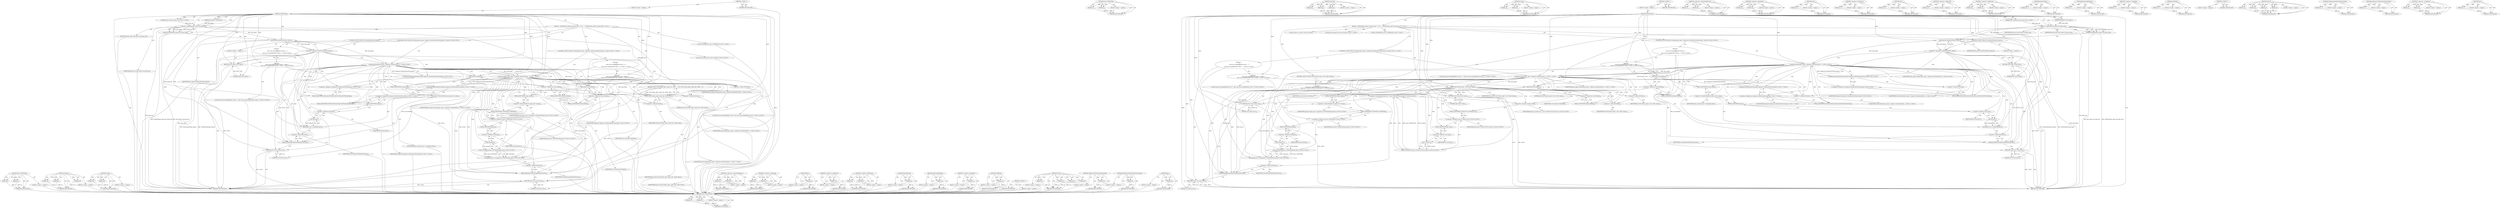 digraph "get" {
vulnerable_187 [label=<(METHOD,base.UTF8ToWide)>];
vulnerable_188 [label=<(PARAM,p1)>];
vulnerable_189 [label=<(PARAM,p2)>];
vulnerable_190 [label=<(BLOCK,&lt;empty&gt;,&lt;empty&gt;)>];
vulnerable_191 [label=<(METHOD_RETURN,ANY)>];
vulnerable_142 [label=<(METHOD,GetData)>];
vulnerable_143 [label=<(PARAM,p1)>];
vulnerable_144 [label=<(PARAM,p2)>];
vulnerable_145 [label=<(PARAM,p3)>];
vulnerable_146 [label=<(BLOCK,&lt;empty&gt;,&lt;empty&gt;)>];
vulnerable_147 [label=<(METHOD_RETURN,ANY)>];
vulnerable_165 [label=<(METHOD,assign)>];
vulnerable_166 [label=<(PARAM,p1)>];
vulnerable_167 [label=<(PARAM,p2)>];
vulnerable_168 [label=<(BLOCK,&lt;empty&gt;,&lt;empty&gt;)>];
vulnerable_169 [label=<(METHOD_RETURN,ANY)>];
vulnerable_6 [label=<(METHOD,&lt;global&gt;)<SUB>1</SUB>>];
vulnerable_7 [label=<(BLOCK,&lt;empty&gt;,&lt;empty&gt;)<SUB>1</SUB>>];
vulnerable_8 [label=<(METHOD,GetPlainText)<SUB>1</SUB>>];
vulnerable_9 [label=<(PARAM,IDataObject* data_object)<SUB>1</SUB>>];
vulnerable_10 [label="<(PARAM,base::string16* plain_text)<SUB>2</SUB>>"];
vulnerable_11 [label=<(BLOCK,{
  DCHECK(data_object &amp;&amp; plain_text);
  if (!H...,{
  DCHECK(data_object &amp;&amp; plain_text);
  if (!H...)<SUB>2</SUB>>];
vulnerable_12 [label=<(DCHECK,DCHECK(data_object &amp;&amp; plain_text))<SUB>3</SUB>>];
vulnerable_13 [label=<(&lt;operator&gt;.logicalAnd,data_object &amp;&amp; plain_text)<SUB>3</SUB>>];
vulnerable_14 [label=<(IDENTIFIER,data_object,data_object &amp;&amp; plain_text)<SUB>3</SUB>>];
vulnerable_15 [label=<(IDENTIFIER,plain_text,data_object &amp;&amp; plain_text)<SUB>3</SUB>>];
vulnerable_16 [label=<(CONTROL_STRUCTURE,IF,if (!HasPlainText(data_object)))<SUB>4</SUB>>];
vulnerable_17 [label=<(&lt;operator&gt;.logicalNot,!HasPlainText(data_object))<SUB>4</SUB>>];
vulnerable_18 [label=<(HasPlainText,HasPlainText(data_object))<SUB>4</SUB>>];
vulnerable_19 [label=<(IDENTIFIER,data_object,HasPlainText(data_object))<SUB>4</SUB>>];
vulnerable_20 [label=<(BLOCK,&lt;empty&gt;,&lt;empty&gt;)<SUB>5</SUB>>];
vulnerable_21 [label=<(RETURN,return false;,return false;)<SUB>5</SUB>>];
vulnerable_22 [label=<(LITERAL,false,return false;)<SUB>5</SUB>>];
vulnerable_23 [label="<(LOCAL,STGMEDIUM store: STGMEDIUM)<SUB>7</SUB>>"];
vulnerable_24 [label="<(CONTROL_STRUCTURE,IF,if (GetData(data_object, Clipboard::GetPlainTextWFormatType(), &amp;store)))<SUB>8</SUB>>"];
vulnerable_25 [label="<(GetData,GetData(data_object, Clipboard::GetPlainTextWFo...)<SUB>8</SUB>>"];
vulnerable_26 [label="<(IDENTIFIER,data_object,GetData(data_object, Clipboard::GetPlainTextWFo...)<SUB>8</SUB>>"];
vulnerable_27 [label="<(Clipboard.GetPlainTextWFormatType,Clipboard::GetPlainTextWFormatType())<SUB>8</SUB>>"];
vulnerable_28 [label="<(&lt;operator&gt;.fieldAccess,Clipboard::GetPlainTextWFormatType)<SUB>8</SUB>>"];
vulnerable_29 [label="<(IDENTIFIER,Clipboard,Clipboard::GetPlainTextWFormatType())<SUB>8</SUB>>"];
vulnerable_30 [label=<(FIELD_IDENTIFIER,GetPlainTextWFormatType,GetPlainTextWFormatType)<SUB>8</SUB>>];
vulnerable_31 [label=<(&lt;operator&gt;.addressOf,&amp;store)<SUB>8</SUB>>];
vulnerable_32 [label="<(IDENTIFIER,store,GetData(data_object, Clipboard::GetPlainTextWFo...)<SUB>8</SUB>>"];
vulnerable_33 [label="<(BLOCK,{
     {
      base::win::ScopedHGlobal&lt;wchar_t...,{
     {
      base::win::ScopedHGlobal&lt;wchar_t...)<SUB>8</SUB>>"];
vulnerable_34 [label="<(BLOCK,{
      base::win::ScopedHGlobal&lt;wchar_t&gt; data(...,{
      base::win::ScopedHGlobal&lt;wchar_t&gt; data(...)<SUB>9</SUB>>"];
vulnerable_35 [label="<(LOCAL,base.win.ScopedHGlobal&lt;wchar_t&gt; data: base.win.ScopedHGlobal&lt;wchar_t&gt;)<SUB>10</SUB>>"];
vulnerable_36 [label=<(data,data(store.hGlobal))<SUB>10</SUB>>];
vulnerable_37 [label=<(&lt;operator&gt;.fieldAccess,store.hGlobal)<SUB>10</SUB>>];
vulnerable_38 [label=<(IDENTIFIER,store,data(store.hGlobal))<SUB>10</SUB>>];
vulnerable_39 [label=<(FIELD_IDENTIFIER,hGlobal,hGlobal)<SUB>10</SUB>>];
vulnerable_40 [label=<(assign,plain_text-&gt;assign(data.get()))<SUB>11</SUB>>];
vulnerable_41 [label=<(&lt;operator&gt;.indirectFieldAccess,plain_text-&gt;assign)<SUB>11</SUB>>];
vulnerable_42 [label=<(IDENTIFIER,plain_text,plain_text-&gt;assign(data.get()))<SUB>11</SUB>>];
vulnerable_43 [label=<(FIELD_IDENTIFIER,assign,assign)<SUB>11</SUB>>];
vulnerable_44 [label=<(get,data.get())<SUB>11</SUB>>];
vulnerable_45 [label=<(&lt;operator&gt;.fieldAccess,data.get)<SUB>11</SUB>>];
vulnerable_46 [label=<(IDENTIFIER,data,data.get())<SUB>11</SUB>>];
vulnerable_47 [label=<(FIELD_IDENTIFIER,get,get)<SUB>11</SUB>>];
vulnerable_48 [label=<(ReleaseStgMedium,ReleaseStgMedium(&amp;store))<SUB>13</SUB>>];
vulnerable_49 [label=<(&lt;operator&gt;.addressOf,&amp;store)<SUB>13</SUB>>];
vulnerable_50 [label=<(IDENTIFIER,store,ReleaseStgMedium(&amp;store))<SUB>13</SUB>>];
vulnerable_51 [label=<(RETURN,return true;,return true;)<SUB>14</SUB>>];
vulnerable_52 [label=<(LITERAL,true,return true;)<SUB>14</SUB>>];
vulnerable_53 [label="<(CONTROL_STRUCTURE,IF,if (GetData(data_object, Clipboard::GetPlainTextFormatType(), &amp;store)))<SUB>17</SUB>>"];
vulnerable_54 [label="<(GetData,GetData(data_object, Clipboard::GetPlainTextFor...)<SUB>17</SUB>>"];
vulnerable_55 [label="<(IDENTIFIER,data_object,GetData(data_object, Clipboard::GetPlainTextFor...)<SUB>17</SUB>>"];
vulnerable_56 [label="<(Clipboard.GetPlainTextFormatType,Clipboard::GetPlainTextFormatType())<SUB>17</SUB>>"];
vulnerable_57 [label="<(&lt;operator&gt;.fieldAccess,Clipboard::GetPlainTextFormatType)<SUB>17</SUB>>"];
vulnerable_58 [label="<(IDENTIFIER,Clipboard,Clipboard::GetPlainTextFormatType())<SUB>17</SUB>>"];
vulnerable_59 [label=<(FIELD_IDENTIFIER,GetPlainTextFormatType,GetPlainTextFormatType)<SUB>17</SUB>>];
vulnerable_60 [label=<(&lt;operator&gt;.addressOf,&amp;store)<SUB>17</SUB>>];
vulnerable_61 [label="<(IDENTIFIER,store,GetData(data_object, Clipboard::GetPlainTextFor...)<SUB>17</SUB>>"];
vulnerable_62 [label="<(BLOCK,{
     {
      base::win::ScopedHGlobal&lt;char&gt; d...,{
     {
      base::win::ScopedHGlobal&lt;char&gt; d...)<SUB>17</SUB>>"];
vulnerable_63 [label="<(BLOCK,{
      base::win::ScopedHGlobal&lt;char&gt; data(sto...,{
      base::win::ScopedHGlobal&lt;char&gt; data(sto...)<SUB>18</SUB>>"];
vulnerable_64 [label="<(LOCAL,base.win.ScopedHGlobal&lt;char&gt; data: base.win.ScopedHGlobal&lt;char&gt;)<SUB>19</SUB>>"];
vulnerable_65 [label=<(data,data(store.hGlobal))<SUB>19</SUB>>];
vulnerable_66 [label=<(&lt;operator&gt;.fieldAccess,store.hGlobal)<SUB>19</SUB>>];
vulnerable_67 [label=<(IDENTIFIER,store,data(store.hGlobal))<SUB>19</SUB>>];
vulnerable_68 [label=<(FIELD_IDENTIFIER,hGlobal,hGlobal)<SUB>19</SUB>>];
vulnerable_69 [label="<(assign,plain_text-&gt;assign(base::UTF8ToWide(data.get())))<SUB>20</SUB>>"];
vulnerable_70 [label=<(&lt;operator&gt;.indirectFieldAccess,plain_text-&gt;assign)<SUB>20</SUB>>];
vulnerable_71 [label="<(IDENTIFIER,plain_text,plain_text-&gt;assign(base::UTF8ToWide(data.get())))<SUB>20</SUB>>"];
vulnerable_72 [label=<(FIELD_IDENTIFIER,assign,assign)<SUB>20</SUB>>];
vulnerable_73 [label="<(base.UTF8ToWide,base::UTF8ToWide(data.get()))<SUB>20</SUB>>"];
vulnerable_74 [label="<(&lt;operator&gt;.fieldAccess,base::UTF8ToWide)<SUB>20</SUB>>"];
vulnerable_75 [label="<(IDENTIFIER,base,base::UTF8ToWide(data.get()))<SUB>20</SUB>>"];
vulnerable_76 [label=<(FIELD_IDENTIFIER,UTF8ToWide,UTF8ToWide)<SUB>20</SUB>>];
vulnerable_77 [label=<(get,data.get())<SUB>20</SUB>>];
vulnerable_78 [label=<(&lt;operator&gt;.fieldAccess,data.get)<SUB>20</SUB>>];
vulnerable_79 [label=<(IDENTIFIER,data,data.get())<SUB>20</SUB>>];
vulnerable_80 [label=<(FIELD_IDENTIFIER,get,get)<SUB>20</SUB>>];
vulnerable_81 [label=<(ReleaseStgMedium,ReleaseStgMedium(&amp;store))<SUB>22</SUB>>];
vulnerable_82 [label=<(&lt;operator&gt;.addressOf,&amp;store)<SUB>22</SUB>>];
vulnerable_83 [label=<(IDENTIFIER,store,ReleaseStgMedium(&amp;store))<SUB>22</SUB>>];
vulnerable_84 [label=<(RETURN,return true;,return true;)<SUB>23</SUB>>];
vulnerable_85 [label=<(LITERAL,true,return true;)<SUB>23</SUB>>];
vulnerable_86 [label="<(LOCAL,base.string16 title: base.string16)<SUB>26</SUB>>"];
vulnerable_87 [label=<(RETURN,return GetUrl(data_object, plain_text, &amp;title, ...,return GetUrl(data_object, plain_text, &amp;title, ...)<SUB>27</SUB>>];
vulnerable_88 [label=<(GetUrl,GetUrl(data_object, plain_text, &amp;title, false))<SUB>27</SUB>>];
vulnerable_89 [label=<(IDENTIFIER,data_object,GetUrl(data_object, plain_text, &amp;title, false))<SUB>27</SUB>>];
vulnerable_90 [label=<(IDENTIFIER,plain_text,GetUrl(data_object, plain_text, &amp;title, false))<SUB>27</SUB>>];
vulnerable_91 [label=<(&lt;operator&gt;.addressOf,&amp;title)<SUB>27</SUB>>];
vulnerable_92 [label=<(IDENTIFIER,title,GetUrl(data_object, plain_text, &amp;title, false))<SUB>27</SUB>>];
vulnerable_93 [label=<(LITERAL,false,GetUrl(data_object, plain_text, &amp;title, false))<SUB>27</SUB>>];
vulnerable_94 [label=<(METHOD_RETURN,bool)<SUB>1</SUB>>];
vulnerable_96 [label=<(METHOD_RETURN,ANY)<SUB>1</SUB>>];
vulnerable_170 [label=<(METHOD,&lt;operator&gt;.indirectFieldAccess)>];
vulnerable_171 [label=<(PARAM,p1)>];
vulnerable_172 [label=<(PARAM,p2)>];
vulnerable_173 [label=<(BLOCK,&lt;empty&gt;,&lt;empty&gt;)>];
vulnerable_174 [label=<(METHOD_RETURN,ANY)>];
vulnerable_129 [label=<(METHOD,&lt;operator&gt;.logicalAnd)>];
vulnerable_130 [label=<(PARAM,p1)>];
vulnerable_131 [label=<(PARAM,p2)>];
vulnerable_132 [label=<(BLOCK,&lt;empty&gt;,&lt;empty&gt;)>];
vulnerable_133 [label=<(METHOD_RETURN,ANY)>];
vulnerable_161 [label=<(METHOD,data)>];
vulnerable_162 [label=<(PARAM,p1)>];
vulnerable_163 [label=<(BLOCK,&lt;empty&gt;,&lt;empty&gt;)>];
vulnerable_164 [label=<(METHOD_RETURN,ANY)>];
vulnerable_157 [label=<(METHOD,&lt;operator&gt;.addressOf)>];
vulnerable_158 [label=<(PARAM,p1)>];
vulnerable_159 [label=<(BLOCK,&lt;empty&gt;,&lt;empty&gt;)>];
vulnerable_160 [label=<(METHOD_RETURN,ANY)>];
vulnerable_152 [label=<(METHOD,&lt;operator&gt;.fieldAccess)>];
vulnerable_153 [label=<(PARAM,p1)>];
vulnerable_154 [label=<(PARAM,p2)>];
vulnerable_155 [label=<(BLOCK,&lt;empty&gt;,&lt;empty&gt;)>];
vulnerable_156 [label=<(METHOD_RETURN,ANY)>];
vulnerable_138 [label=<(METHOD,HasPlainText)>];
vulnerable_139 [label=<(PARAM,p1)>];
vulnerable_140 [label=<(BLOCK,&lt;empty&gt;,&lt;empty&gt;)>];
vulnerable_141 [label=<(METHOD_RETURN,ANY)>];
vulnerable_179 [label=<(METHOD,ReleaseStgMedium)>];
vulnerable_180 [label=<(PARAM,p1)>];
vulnerable_181 [label=<(BLOCK,&lt;empty&gt;,&lt;empty&gt;)>];
vulnerable_182 [label=<(METHOD_RETURN,ANY)>];
vulnerable_134 [label=<(METHOD,&lt;operator&gt;.logicalNot)>];
vulnerable_135 [label=<(PARAM,p1)>];
vulnerable_136 [label=<(BLOCK,&lt;empty&gt;,&lt;empty&gt;)>];
vulnerable_137 [label=<(METHOD_RETURN,ANY)>];
vulnerable_125 [label=<(METHOD,DCHECK)>];
vulnerable_126 [label=<(PARAM,p1)>];
vulnerable_127 [label=<(BLOCK,&lt;empty&gt;,&lt;empty&gt;)>];
vulnerable_128 [label=<(METHOD_RETURN,ANY)>];
vulnerable_119 [label=<(METHOD,&lt;global&gt;)<SUB>1</SUB>>];
vulnerable_120 [label=<(BLOCK,&lt;empty&gt;,&lt;empty&gt;)>];
vulnerable_121 [label=<(METHOD_RETURN,ANY)>];
vulnerable_192 [label=<(METHOD,GetUrl)>];
vulnerable_193 [label=<(PARAM,p1)>];
vulnerable_194 [label=<(PARAM,p2)>];
vulnerable_195 [label=<(PARAM,p3)>];
vulnerable_196 [label=<(PARAM,p4)>];
vulnerable_197 [label=<(BLOCK,&lt;empty&gt;,&lt;empty&gt;)>];
vulnerable_198 [label=<(METHOD_RETURN,ANY)>];
vulnerable_183 [label=<(METHOD,Clipboard.GetPlainTextFormatType)>];
vulnerable_184 [label=<(PARAM,p1)>];
vulnerable_185 [label=<(BLOCK,&lt;empty&gt;,&lt;empty&gt;)>];
vulnerable_186 [label=<(METHOD_RETURN,ANY)>];
vulnerable_148 [label=<(METHOD,Clipboard.GetPlainTextWFormatType)>];
vulnerable_149 [label=<(PARAM,p1)>];
vulnerable_150 [label=<(BLOCK,&lt;empty&gt;,&lt;empty&gt;)>];
vulnerable_151 [label=<(METHOD_RETURN,ANY)>];
vulnerable_175 [label=<(METHOD,get)>];
vulnerable_176 [label=<(PARAM,p1)>];
vulnerable_177 [label=<(BLOCK,&lt;empty&gt;,&lt;empty&gt;)>];
vulnerable_178 [label=<(METHOD_RETURN,ANY)>];
fixed_228 [label=<(METHOD,base.UTF8ToUTF16)>];
fixed_229 [label=<(PARAM,p1)>];
fixed_230 [label=<(PARAM,p2)>];
fixed_231 [label=<(BLOCK,&lt;empty&gt;,&lt;empty&gt;)>];
fixed_232 [label=<(METHOD_RETURN,ANY)>];
fixed_207 [label=<(METHOD,base.UTF8ToWide)>];
fixed_208 [label=<(PARAM,p1)>];
fixed_209 [label=<(PARAM,p2)>];
fixed_210 [label=<(BLOCK,&lt;empty&gt;,&lt;empty&gt;)>];
fixed_211 [label=<(METHOD_RETURN,ANY)>];
fixed_162 [label=<(METHOD,GetData)>];
fixed_163 [label=<(PARAM,p1)>];
fixed_164 [label=<(PARAM,p2)>];
fixed_165 [label=<(PARAM,p3)>];
fixed_166 [label=<(BLOCK,&lt;empty&gt;,&lt;empty&gt;)>];
fixed_167 [label=<(METHOD_RETURN,ANY)>];
fixed_185 [label=<(METHOD,assign)>];
fixed_186 [label=<(PARAM,p1)>];
fixed_187 [label=<(PARAM,p2)>];
fixed_188 [label=<(BLOCK,&lt;empty&gt;,&lt;empty&gt;)>];
fixed_189 [label=<(METHOD_RETURN,ANY)>];
fixed_6 [label=<(METHOD,&lt;global&gt;)<SUB>1</SUB>>];
fixed_7 [label=<(BLOCK,&lt;empty&gt;,&lt;empty&gt;)<SUB>1</SUB>>];
fixed_8 [label=<(METHOD,GetPlainText)<SUB>1</SUB>>];
fixed_9 [label=<(PARAM,IDataObject* data_object)<SUB>1</SUB>>];
fixed_10 [label="<(PARAM,base::string16* plain_text)<SUB>2</SUB>>"];
fixed_11 [label=<(BLOCK,{
  DCHECK(data_object &amp;&amp; plain_text);
  if (!H...,{
  DCHECK(data_object &amp;&amp; plain_text);
  if (!H...)<SUB>2</SUB>>];
fixed_12 [label=<(DCHECK,DCHECK(data_object &amp;&amp; plain_text))<SUB>3</SUB>>];
fixed_13 [label=<(&lt;operator&gt;.logicalAnd,data_object &amp;&amp; plain_text)<SUB>3</SUB>>];
fixed_14 [label=<(IDENTIFIER,data_object,data_object &amp;&amp; plain_text)<SUB>3</SUB>>];
fixed_15 [label=<(IDENTIFIER,plain_text,data_object &amp;&amp; plain_text)<SUB>3</SUB>>];
fixed_16 [label=<(CONTROL_STRUCTURE,IF,if (!HasPlainText(data_object)))<SUB>4</SUB>>];
fixed_17 [label=<(&lt;operator&gt;.logicalNot,!HasPlainText(data_object))<SUB>4</SUB>>];
fixed_18 [label=<(HasPlainText,HasPlainText(data_object))<SUB>4</SUB>>];
fixed_19 [label=<(IDENTIFIER,data_object,HasPlainText(data_object))<SUB>4</SUB>>];
fixed_20 [label=<(BLOCK,&lt;empty&gt;,&lt;empty&gt;)<SUB>5</SUB>>];
fixed_21 [label=<(RETURN,return false;,return false;)<SUB>5</SUB>>];
fixed_22 [label=<(LITERAL,false,return false;)<SUB>5</SUB>>];
fixed_23 [label="<(LOCAL,STGMEDIUM store: STGMEDIUM)<SUB>7</SUB>>"];
fixed_24 [label="<(CONTROL_STRUCTURE,IF,if (GetData(data_object, Clipboard::GetPlainTextWFormatType(), &amp;store)))<SUB>8</SUB>>"];
fixed_25 [label="<(GetData,GetData(data_object, Clipboard::GetPlainTextWFo...)<SUB>8</SUB>>"];
fixed_26 [label="<(IDENTIFIER,data_object,GetData(data_object, Clipboard::GetPlainTextWFo...)<SUB>8</SUB>>"];
fixed_27 [label="<(Clipboard.GetPlainTextWFormatType,Clipboard::GetPlainTextWFormatType())<SUB>8</SUB>>"];
fixed_28 [label="<(&lt;operator&gt;.fieldAccess,Clipboard::GetPlainTextWFormatType)<SUB>8</SUB>>"];
fixed_29 [label="<(IDENTIFIER,Clipboard,Clipboard::GetPlainTextWFormatType())<SUB>8</SUB>>"];
fixed_30 [label=<(FIELD_IDENTIFIER,GetPlainTextWFormatType,GetPlainTextWFormatType)<SUB>8</SUB>>];
fixed_31 [label=<(&lt;operator&gt;.addressOf,&amp;store)<SUB>8</SUB>>];
fixed_32 [label="<(IDENTIFIER,store,GetData(data_object, Clipboard::GetPlainTextWFo...)<SUB>8</SUB>>"];
fixed_33 [label="<(BLOCK,{
     {
      base::win::ScopedHGlobal&lt;wchar_t...,{
     {
      base::win::ScopedHGlobal&lt;wchar_t...)<SUB>8</SUB>>"];
fixed_34 [label="<(BLOCK,{
      base::win::ScopedHGlobal&lt;wchar_t*&gt; data...,{
      base::win::ScopedHGlobal&lt;wchar_t*&gt; data...)<SUB>9</SUB>>"];
fixed_35 [label="<(LOCAL,base.win.ScopedHGlobal&lt;wchar_t *&gt; data: base.win.ScopedHGlobal&lt;wchar_t*&gt;)<SUB>10</SUB>>"];
fixed_36 [label=<(data,data(store.hGlobal))<SUB>10</SUB>>];
fixed_37 [label=<(&lt;operator&gt;.fieldAccess,store.hGlobal)<SUB>10</SUB>>];
fixed_38 [label=<(IDENTIFIER,store,data(store.hGlobal))<SUB>10</SUB>>];
fixed_39 [label=<(FIELD_IDENTIFIER,hGlobal,hGlobal)<SUB>10</SUB>>];
fixed_40 [label=<(assign,plain_text-&gt;assign(data.get()))<SUB>11</SUB>>];
fixed_41 [label=<(&lt;operator&gt;.indirectFieldAccess,plain_text-&gt;assign)<SUB>11</SUB>>];
fixed_42 [label=<(IDENTIFIER,plain_text,plain_text-&gt;assign(data.get()))<SUB>11</SUB>>];
fixed_43 [label=<(FIELD_IDENTIFIER,assign,assign)<SUB>11</SUB>>];
fixed_44 [label=<(get,data.get())<SUB>11</SUB>>];
fixed_45 [label=<(&lt;operator&gt;.fieldAccess,data.get)<SUB>11</SUB>>];
fixed_46 [label=<(IDENTIFIER,data,data.get())<SUB>11</SUB>>];
fixed_47 [label=<(FIELD_IDENTIFIER,get,get)<SUB>11</SUB>>];
fixed_48 [label=<(ReleaseStgMedium,ReleaseStgMedium(&amp;store))<SUB>13</SUB>>];
fixed_49 [label=<(&lt;operator&gt;.addressOf,&amp;store)<SUB>13</SUB>>];
fixed_50 [label=<(IDENTIFIER,store,ReleaseStgMedium(&amp;store))<SUB>13</SUB>>];
fixed_51 [label=<(RETURN,return true;,return true;)<SUB>14</SUB>>];
fixed_52 [label=<(LITERAL,true,return true;)<SUB>14</SUB>>];
fixed_53 [label="<(CONTROL_STRUCTURE,IF,if (GetData(data_object, Clipboard::GetPlainTextFormatType(), &amp;store)))<SUB>17</SUB>>"];
fixed_54 [label="<(GetData,GetData(data_object, Clipboard::GetPlainTextFor...)<SUB>17</SUB>>"];
fixed_55 [label="<(IDENTIFIER,data_object,GetData(data_object, Clipboard::GetPlainTextFor...)<SUB>17</SUB>>"];
fixed_56 [label="<(Clipboard.GetPlainTextFormatType,Clipboard::GetPlainTextFormatType())<SUB>17</SUB>>"];
fixed_57 [label="<(&lt;operator&gt;.fieldAccess,Clipboard::GetPlainTextFormatType)<SUB>17</SUB>>"];
fixed_58 [label="<(IDENTIFIER,Clipboard,Clipboard::GetPlainTextFormatType())<SUB>17</SUB>>"];
fixed_59 [label=<(FIELD_IDENTIFIER,GetPlainTextFormatType,GetPlainTextFormatType)<SUB>17</SUB>>];
fixed_60 [label=<(&lt;operator&gt;.addressOf,&amp;store)<SUB>17</SUB>>];
fixed_61 [label="<(IDENTIFIER,store,GetData(data_object, Clipboard::GetPlainTextFor...)<SUB>17</SUB>>"];
fixed_62 [label="<(BLOCK,{
     {
      base::win::ScopedHGlobal&lt;char*&gt; ...,{
     {
      base::win::ScopedHGlobal&lt;char*&gt; ...)<SUB>17</SUB>>"];
fixed_63 [label="<(BLOCK,{
      base::win::ScopedHGlobal&lt;char*&gt; data(st...,{
      base::win::ScopedHGlobal&lt;char*&gt; data(st...)<SUB>18</SUB>>"];
fixed_64 [label="<(LOCAL,base.win.ScopedHGlobal&lt;char *&gt; data: base.win.ScopedHGlobal&lt;char*&gt;)<SUB>19</SUB>>"];
fixed_65 [label=<(data,data(store.hGlobal))<SUB>19</SUB>>];
fixed_66 [label=<(&lt;operator&gt;.fieldAccess,store.hGlobal)<SUB>19</SUB>>];
fixed_67 [label=<(IDENTIFIER,store,data(store.hGlobal))<SUB>19</SUB>>];
fixed_68 [label=<(FIELD_IDENTIFIER,hGlobal,hGlobal)<SUB>19</SUB>>];
fixed_69 [label="<(assign,plain_text-&gt;assign(base::UTF8ToWide(data.get())))<SUB>20</SUB>>"];
fixed_70 [label=<(&lt;operator&gt;.indirectFieldAccess,plain_text-&gt;assign)<SUB>20</SUB>>];
fixed_71 [label="<(IDENTIFIER,plain_text,plain_text-&gt;assign(base::UTF8ToWide(data.get())))<SUB>20</SUB>>"];
fixed_72 [label=<(FIELD_IDENTIFIER,assign,assign)<SUB>20</SUB>>];
fixed_73 [label="<(base.UTF8ToWide,base::UTF8ToWide(data.get()))<SUB>20</SUB>>"];
fixed_74 [label="<(&lt;operator&gt;.fieldAccess,base::UTF8ToWide)<SUB>20</SUB>>"];
fixed_75 [label="<(IDENTIFIER,base,base::UTF8ToWide(data.get()))<SUB>20</SUB>>"];
fixed_76 [label=<(FIELD_IDENTIFIER,UTF8ToWide,UTF8ToWide)<SUB>20</SUB>>];
fixed_77 [label=<(get,data.get())<SUB>20</SUB>>];
fixed_78 [label=<(&lt;operator&gt;.fieldAccess,data.get)<SUB>20</SUB>>];
fixed_79 [label=<(IDENTIFIER,data,data.get())<SUB>20</SUB>>];
fixed_80 [label=<(FIELD_IDENTIFIER,get,get)<SUB>20</SUB>>];
fixed_81 [label=<(ReleaseStgMedium,ReleaseStgMedium(&amp;store))<SUB>22</SUB>>];
fixed_82 [label=<(&lt;operator&gt;.addressOf,&amp;store)<SUB>22</SUB>>];
fixed_83 [label=<(IDENTIFIER,store,ReleaseStgMedium(&amp;store))<SUB>22</SUB>>];
fixed_84 [label=<(RETURN,return true;,return true;)<SUB>23</SUB>>];
fixed_85 [label=<(LITERAL,true,return true;)<SUB>23</SUB>>];
fixed_86 [label="<(LOCAL,GURL url: GURL)<SUB>26</SUB>>"];
fixed_87 [label="<(LOCAL,base.string16 title: base.string16)<SUB>27</SUB>>"];
fixed_88 [label=<(CONTROL_STRUCTURE,IF,if (GetUrl(data_object, &amp;url, &amp;title, false)))<SUB>28</SUB>>];
fixed_89 [label=<(GetUrl,GetUrl(data_object, &amp;url, &amp;title, false))<SUB>28</SUB>>];
fixed_90 [label=<(IDENTIFIER,data_object,GetUrl(data_object, &amp;url, &amp;title, false))<SUB>28</SUB>>];
fixed_91 [label=<(&lt;operator&gt;.addressOf,&amp;url)<SUB>28</SUB>>];
fixed_92 [label=<(IDENTIFIER,url,GetUrl(data_object, &amp;url, &amp;title, false))<SUB>28</SUB>>];
fixed_93 [label=<(&lt;operator&gt;.addressOf,&amp;title)<SUB>28</SUB>>];
fixed_94 [label=<(IDENTIFIER,title,GetUrl(data_object, &amp;url, &amp;title, false))<SUB>28</SUB>>];
fixed_95 [label=<(LITERAL,false,GetUrl(data_object, &amp;url, &amp;title, false))<SUB>28</SUB>>];
fixed_96 [label="<(BLOCK,{
    *plain_text = base::UTF8ToUTF16(url.spec(...,{
    *plain_text = base::UTF8ToUTF16(url.spec(...)<SUB>28</SUB>>"];
fixed_97 [label="<(&lt;operator&gt;.assignment,*plain_text = base::UTF8ToUTF16(url.spec()))<SUB>29</SUB>>"];
fixed_98 [label=<(&lt;operator&gt;.indirection,*plain_text)<SUB>29</SUB>>];
fixed_99 [label="<(IDENTIFIER,plain_text,*plain_text = base::UTF8ToUTF16(url.spec()))<SUB>29</SUB>>"];
fixed_100 [label="<(base.UTF8ToUTF16,base::UTF8ToUTF16(url.spec()))<SUB>29</SUB>>"];
fixed_101 [label="<(&lt;operator&gt;.fieldAccess,base::UTF8ToUTF16)<SUB>29</SUB>>"];
fixed_102 [label="<(IDENTIFIER,base,base::UTF8ToUTF16(url.spec()))<SUB>29</SUB>>"];
fixed_103 [label=<(FIELD_IDENTIFIER,UTF8ToUTF16,UTF8ToUTF16)<SUB>29</SUB>>];
fixed_104 [label=<(spec,url.spec())<SUB>29</SUB>>];
fixed_105 [label=<(&lt;operator&gt;.fieldAccess,url.spec)<SUB>29</SUB>>];
fixed_106 [label=<(IDENTIFIER,url,url.spec())<SUB>29</SUB>>];
fixed_107 [label=<(FIELD_IDENTIFIER,spec,spec)<SUB>29</SUB>>];
fixed_108 [label=<(RETURN,return true;,return true;)<SUB>30</SUB>>];
fixed_109 [label=<(LITERAL,true,return true;)<SUB>30</SUB>>];
fixed_110 [label=<(RETURN,return false;,return false;)<SUB>32</SUB>>];
fixed_111 [label=<(LITERAL,false,return false;)<SUB>32</SUB>>];
fixed_112 [label=<(METHOD_RETURN,bool)<SUB>1</SUB>>];
fixed_114 [label=<(METHOD_RETURN,ANY)<SUB>1</SUB>>];
fixed_190 [label=<(METHOD,&lt;operator&gt;.indirectFieldAccess)>];
fixed_191 [label=<(PARAM,p1)>];
fixed_192 [label=<(PARAM,p2)>];
fixed_193 [label=<(BLOCK,&lt;empty&gt;,&lt;empty&gt;)>];
fixed_194 [label=<(METHOD_RETURN,ANY)>];
fixed_149 [label=<(METHOD,&lt;operator&gt;.logicalAnd)>];
fixed_150 [label=<(PARAM,p1)>];
fixed_151 [label=<(PARAM,p2)>];
fixed_152 [label=<(BLOCK,&lt;empty&gt;,&lt;empty&gt;)>];
fixed_153 [label=<(METHOD_RETURN,ANY)>];
fixed_181 [label=<(METHOD,data)>];
fixed_182 [label=<(PARAM,p1)>];
fixed_183 [label=<(BLOCK,&lt;empty&gt;,&lt;empty&gt;)>];
fixed_184 [label=<(METHOD_RETURN,ANY)>];
fixed_224 [label=<(METHOD,&lt;operator&gt;.indirection)>];
fixed_225 [label=<(PARAM,p1)>];
fixed_226 [label=<(BLOCK,&lt;empty&gt;,&lt;empty&gt;)>];
fixed_227 [label=<(METHOD_RETURN,ANY)>];
fixed_233 [label=<(METHOD,spec)>];
fixed_234 [label=<(PARAM,p1)>];
fixed_235 [label=<(BLOCK,&lt;empty&gt;,&lt;empty&gt;)>];
fixed_236 [label=<(METHOD_RETURN,ANY)>];
fixed_177 [label=<(METHOD,&lt;operator&gt;.addressOf)>];
fixed_178 [label=<(PARAM,p1)>];
fixed_179 [label=<(BLOCK,&lt;empty&gt;,&lt;empty&gt;)>];
fixed_180 [label=<(METHOD_RETURN,ANY)>];
fixed_172 [label=<(METHOD,&lt;operator&gt;.fieldAccess)>];
fixed_173 [label=<(PARAM,p1)>];
fixed_174 [label=<(PARAM,p2)>];
fixed_175 [label=<(BLOCK,&lt;empty&gt;,&lt;empty&gt;)>];
fixed_176 [label=<(METHOD_RETURN,ANY)>];
fixed_158 [label=<(METHOD,HasPlainText)>];
fixed_159 [label=<(PARAM,p1)>];
fixed_160 [label=<(BLOCK,&lt;empty&gt;,&lt;empty&gt;)>];
fixed_161 [label=<(METHOD_RETURN,ANY)>];
fixed_199 [label=<(METHOD,ReleaseStgMedium)>];
fixed_200 [label=<(PARAM,p1)>];
fixed_201 [label=<(BLOCK,&lt;empty&gt;,&lt;empty&gt;)>];
fixed_202 [label=<(METHOD_RETURN,ANY)>];
fixed_154 [label=<(METHOD,&lt;operator&gt;.logicalNot)>];
fixed_155 [label=<(PARAM,p1)>];
fixed_156 [label=<(BLOCK,&lt;empty&gt;,&lt;empty&gt;)>];
fixed_157 [label=<(METHOD_RETURN,ANY)>];
fixed_145 [label=<(METHOD,DCHECK)>];
fixed_146 [label=<(PARAM,p1)>];
fixed_147 [label=<(BLOCK,&lt;empty&gt;,&lt;empty&gt;)>];
fixed_148 [label=<(METHOD_RETURN,ANY)>];
fixed_139 [label=<(METHOD,&lt;global&gt;)<SUB>1</SUB>>];
fixed_140 [label=<(BLOCK,&lt;empty&gt;,&lt;empty&gt;)>];
fixed_141 [label=<(METHOD_RETURN,ANY)>];
fixed_212 [label=<(METHOD,GetUrl)>];
fixed_213 [label=<(PARAM,p1)>];
fixed_214 [label=<(PARAM,p2)>];
fixed_215 [label=<(PARAM,p3)>];
fixed_216 [label=<(PARAM,p4)>];
fixed_217 [label=<(BLOCK,&lt;empty&gt;,&lt;empty&gt;)>];
fixed_218 [label=<(METHOD_RETURN,ANY)>];
fixed_203 [label=<(METHOD,Clipboard.GetPlainTextFormatType)>];
fixed_204 [label=<(PARAM,p1)>];
fixed_205 [label=<(BLOCK,&lt;empty&gt;,&lt;empty&gt;)>];
fixed_206 [label=<(METHOD_RETURN,ANY)>];
fixed_168 [label=<(METHOD,Clipboard.GetPlainTextWFormatType)>];
fixed_169 [label=<(PARAM,p1)>];
fixed_170 [label=<(BLOCK,&lt;empty&gt;,&lt;empty&gt;)>];
fixed_171 [label=<(METHOD_RETURN,ANY)>];
fixed_219 [label=<(METHOD,&lt;operator&gt;.assignment)>];
fixed_220 [label=<(PARAM,p1)>];
fixed_221 [label=<(PARAM,p2)>];
fixed_222 [label=<(BLOCK,&lt;empty&gt;,&lt;empty&gt;)>];
fixed_223 [label=<(METHOD_RETURN,ANY)>];
fixed_195 [label=<(METHOD,get)>];
fixed_196 [label=<(PARAM,p1)>];
fixed_197 [label=<(BLOCK,&lt;empty&gt;,&lt;empty&gt;)>];
fixed_198 [label=<(METHOD_RETURN,ANY)>];
vulnerable_187 -> vulnerable_188  [key=0, label="AST: "];
vulnerable_187 -> vulnerable_188  [key=1, label="DDG: "];
vulnerable_187 -> vulnerable_190  [key=0, label="AST: "];
vulnerable_187 -> vulnerable_189  [key=0, label="AST: "];
vulnerable_187 -> vulnerable_189  [key=1, label="DDG: "];
vulnerable_187 -> vulnerable_191  [key=0, label="AST: "];
vulnerable_187 -> vulnerable_191  [key=1, label="CFG: "];
vulnerable_188 -> vulnerable_191  [key=0, label="DDG: p1"];
vulnerable_189 -> vulnerable_191  [key=0, label="DDG: p2"];
vulnerable_190 -> fixed_228  [key=0];
vulnerable_191 -> fixed_228  [key=0];
vulnerable_142 -> vulnerable_143  [key=0, label="AST: "];
vulnerable_142 -> vulnerable_143  [key=1, label="DDG: "];
vulnerable_142 -> vulnerable_146  [key=0, label="AST: "];
vulnerable_142 -> vulnerable_144  [key=0, label="AST: "];
vulnerable_142 -> vulnerable_144  [key=1, label="DDG: "];
vulnerable_142 -> vulnerable_147  [key=0, label="AST: "];
vulnerable_142 -> vulnerable_147  [key=1, label="CFG: "];
vulnerable_142 -> vulnerable_145  [key=0, label="AST: "];
vulnerable_142 -> vulnerable_145  [key=1, label="DDG: "];
vulnerable_143 -> vulnerable_147  [key=0, label="DDG: p1"];
vulnerable_144 -> vulnerable_147  [key=0, label="DDG: p2"];
vulnerable_145 -> vulnerable_147  [key=0, label="DDG: p3"];
vulnerable_146 -> fixed_228  [key=0];
vulnerable_147 -> fixed_228  [key=0];
vulnerable_165 -> vulnerable_166  [key=0, label="AST: "];
vulnerable_165 -> vulnerable_166  [key=1, label="DDG: "];
vulnerable_165 -> vulnerable_168  [key=0, label="AST: "];
vulnerable_165 -> vulnerable_167  [key=0, label="AST: "];
vulnerable_165 -> vulnerable_167  [key=1, label="DDG: "];
vulnerable_165 -> vulnerable_169  [key=0, label="AST: "];
vulnerable_165 -> vulnerable_169  [key=1, label="CFG: "];
vulnerable_166 -> vulnerable_169  [key=0, label="DDG: p1"];
vulnerable_167 -> vulnerable_169  [key=0, label="DDG: p2"];
vulnerable_168 -> fixed_228  [key=0];
vulnerable_169 -> fixed_228  [key=0];
vulnerable_6 -> vulnerable_7  [key=0, label="AST: "];
vulnerable_6 -> vulnerable_96  [key=0, label="AST: "];
vulnerable_6 -> vulnerable_96  [key=1, label="CFG: "];
vulnerable_7 -> vulnerable_8  [key=0, label="AST: "];
vulnerable_8 -> vulnerable_9  [key=0, label="AST: "];
vulnerable_8 -> vulnerable_9  [key=1, label="DDG: "];
vulnerable_8 -> vulnerable_10  [key=0, label="AST: "];
vulnerable_8 -> vulnerable_10  [key=1, label="DDG: "];
vulnerable_8 -> vulnerable_11  [key=0, label="AST: "];
vulnerable_8 -> vulnerable_94  [key=0, label="AST: "];
vulnerable_8 -> vulnerable_13  [key=0, label="CFG: "];
vulnerable_8 -> vulnerable_13  [key=1, label="DDG: "];
vulnerable_8 -> vulnerable_21  [key=0, label="DDG: "];
vulnerable_8 -> vulnerable_25  [key=0, label="DDG: "];
vulnerable_8 -> vulnerable_34  [key=0, label="DDG: "];
vulnerable_8 -> vulnerable_51  [key=0, label="DDG: "];
vulnerable_8 -> vulnerable_54  [key=0, label="DDG: "];
vulnerable_8 -> vulnerable_63  [key=0, label="DDG: "];
vulnerable_8 -> vulnerable_84  [key=0, label="DDG: "];
vulnerable_8 -> vulnerable_88  [key=0, label="DDG: "];
vulnerable_8 -> vulnerable_18  [key=0, label="DDG: "];
vulnerable_8 -> vulnerable_22  [key=0, label="DDG: "];
vulnerable_8 -> vulnerable_48  [key=0, label="DDG: "];
vulnerable_8 -> vulnerable_52  [key=0, label="DDG: "];
vulnerable_8 -> vulnerable_81  [key=0, label="DDG: "];
vulnerable_8 -> vulnerable_85  [key=0, label="DDG: "];
vulnerable_8 -> vulnerable_36  [key=0, label="DDG: "];
vulnerable_8 -> vulnerable_65  [key=0, label="DDG: "];
vulnerable_9 -> vulnerable_13  [key=0, label="DDG: data_object"];
vulnerable_10 -> vulnerable_13  [key=0, label="DDG: plain_text"];
vulnerable_11 -> vulnerable_12  [key=0, label="AST: "];
vulnerable_11 -> vulnerable_16  [key=0, label="AST: "];
vulnerable_11 -> vulnerable_23  [key=0, label="AST: "];
vulnerable_11 -> vulnerable_24  [key=0, label="AST: "];
vulnerable_11 -> vulnerable_53  [key=0, label="AST: "];
vulnerable_11 -> vulnerable_86  [key=0, label="AST: "];
vulnerable_11 -> vulnerable_87  [key=0, label="AST: "];
vulnerable_12 -> vulnerable_13  [key=0, label="AST: "];
vulnerable_12 -> vulnerable_18  [key=0, label="CFG: "];
vulnerable_12 -> vulnerable_94  [key=0, label="DDG: data_object &amp;&amp; plain_text"];
vulnerable_12 -> vulnerable_94  [key=1, label="DDG: DCHECK(data_object &amp;&amp; plain_text)"];
vulnerable_13 -> vulnerable_14  [key=0, label="AST: "];
vulnerable_13 -> vulnerable_15  [key=0, label="AST: "];
vulnerable_13 -> vulnerable_12  [key=0, label="CFG: "];
vulnerable_13 -> vulnerable_12  [key=1, label="DDG: data_object"];
vulnerable_13 -> vulnerable_12  [key=2, label="DDG: plain_text"];
vulnerable_13 -> vulnerable_94  [key=0, label="DDG: plain_text"];
vulnerable_13 -> vulnerable_88  [key=0, label="DDG: plain_text"];
vulnerable_13 -> vulnerable_18  [key=0, label="DDG: data_object"];
vulnerable_13 -> vulnerable_40  [key=0, label="DDG: plain_text"];
vulnerable_13 -> vulnerable_69  [key=0, label="DDG: plain_text"];
vulnerable_14 -> fixed_228  [key=0];
vulnerable_15 -> fixed_228  [key=0];
vulnerable_16 -> vulnerable_17  [key=0, label="AST: "];
vulnerable_16 -> vulnerable_20  [key=0, label="AST: "];
vulnerable_17 -> vulnerable_18  [key=0, label="AST: "];
vulnerable_17 -> vulnerable_21  [key=0, label="CFG: "];
vulnerable_17 -> vulnerable_21  [key=1, label="CDG: "];
vulnerable_17 -> vulnerable_30  [key=0, label="CFG: "];
vulnerable_17 -> vulnerable_30  [key=1, label="CDG: "];
vulnerable_17 -> vulnerable_94  [key=0, label="DDG: HasPlainText(data_object)"];
vulnerable_17 -> vulnerable_94  [key=1, label="DDG: !HasPlainText(data_object)"];
vulnerable_17 -> vulnerable_28  [key=0, label="CDG: "];
vulnerable_17 -> vulnerable_25  [key=0, label="CDG: "];
vulnerable_17 -> vulnerable_27  [key=0, label="CDG: "];
vulnerable_17 -> vulnerable_31  [key=0, label="CDG: "];
vulnerable_18 -> vulnerable_19  [key=0, label="AST: "];
vulnerable_18 -> vulnerable_17  [key=0, label="CFG: "];
vulnerable_18 -> vulnerable_17  [key=1, label="DDG: data_object"];
vulnerable_18 -> vulnerable_94  [key=0, label="DDG: data_object"];
vulnerable_18 -> vulnerable_25  [key=0, label="DDG: data_object"];
vulnerable_19 -> fixed_228  [key=0];
vulnerable_20 -> vulnerable_21  [key=0, label="AST: "];
vulnerable_21 -> vulnerable_22  [key=0, label="AST: "];
vulnerable_21 -> vulnerable_94  [key=0, label="CFG: "];
vulnerable_21 -> vulnerable_94  [key=1, label="DDG: &lt;RET&gt;"];
vulnerable_22 -> vulnerable_21  [key=0, label="DDG: false"];
vulnerable_23 -> fixed_228  [key=0];
vulnerable_24 -> vulnerable_25  [key=0, label="AST: "];
vulnerable_24 -> vulnerable_33  [key=0, label="AST: "];
vulnerable_25 -> vulnerable_26  [key=0, label="AST: "];
vulnerable_25 -> vulnerable_27  [key=0, label="AST: "];
vulnerable_25 -> vulnerable_31  [key=0, label="AST: "];
vulnerable_25 -> vulnerable_39  [key=0, label="CFG: "];
vulnerable_25 -> vulnerable_39  [key=1, label="CDG: "];
vulnerable_25 -> vulnerable_59  [key=0, label="CFG: "];
vulnerable_25 -> vulnerable_59  [key=1, label="CDG: "];
vulnerable_25 -> vulnerable_54  [key=0, label="DDG: data_object"];
vulnerable_25 -> vulnerable_54  [key=1, label="DDG: &amp;store"];
vulnerable_25 -> vulnerable_54  [key=2, label="CDG: "];
vulnerable_25 -> vulnerable_48  [key=0, label="DDG: &amp;store"];
vulnerable_25 -> vulnerable_48  [key=1, label="CDG: "];
vulnerable_25 -> vulnerable_81  [key=0, label="DDG: &amp;store"];
vulnerable_25 -> vulnerable_65  [key=0, label="DDG: &amp;store"];
vulnerable_25 -> vulnerable_47  [key=0, label="CDG: "];
vulnerable_25 -> vulnerable_49  [key=0, label="CDG: "];
vulnerable_25 -> vulnerable_60  [key=0, label="CDG: "];
vulnerable_25 -> vulnerable_51  [key=0, label="CDG: "];
vulnerable_25 -> vulnerable_57  [key=0, label="CDG: "];
vulnerable_25 -> vulnerable_37  [key=0, label="CDG: "];
vulnerable_25 -> vulnerable_56  [key=0, label="CDG: "];
vulnerable_25 -> vulnerable_45  [key=0, label="CDG: "];
vulnerable_25 -> vulnerable_40  [key=0, label="CDG: "];
vulnerable_25 -> vulnerable_44  [key=0, label="CDG: "];
vulnerable_25 -> vulnerable_43  [key=0, label="CDG: "];
vulnerable_25 -> vulnerable_36  [key=0, label="CDG: "];
vulnerable_25 -> vulnerable_41  [key=0, label="CDG: "];
vulnerable_26 -> fixed_228  [key=0];
vulnerable_27 -> vulnerable_28  [key=0, label="AST: "];
vulnerable_27 -> vulnerable_31  [key=0, label="CFG: "];
vulnerable_27 -> vulnerable_25  [key=0, label="DDG: Clipboard::GetPlainTextWFormatType"];
vulnerable_28 -> vulnerable_29  [key=0, label="AST: "];
vulnerable_28 -> vulnerable_30  [key=0, label="AST: "];
vulnerable_28 -> vulnerable_27  [key=0, label="CFG: "];
vulnerable_29 -> fixed_228  [key=0];
vulnerable_30 -> vulnerable_28  [key=0, label="CFG: "];
vulnerable_31 -> vulnerable_32  [key=0, label="AST: "];
vulnerable_31 -> vulnerable_25  [key=0, label="CFG: "];
vulnerable_32 -> fixed_228  [key=0];
vulnerable_33 -> vulnerable_34  [key=0, label="AST: "];
vulnerable_33 -> vulnerable_48  [key=0, label="AST: "];
vulnerable_33 -> vulnerable_51  [key=0, label="AST: "];
vulnerable_34 -> vulnerable_35  [key=0, label="AST: "];
vulnerable_34 -> vulnerable_36  [key=0, label="AST: "];
vulnerable_34 -> vulnerable_40  [key=0, label="AST: "];
vulnerable_35 -> fixed_228  [key=0];
vulnerable_36 -> vulnerable_37  [key=0, label="AST: "];
vulnerable_36 -> vulnerable_43  [key=0, label="CFG: "];
vulnerable_36 -> vulnerable_48  [key=0, label="DDG: store.hGlobal"];
vulnerable_37 -> vulnerable_38  [key=0, label="AST: "];
vulnerable_37 -> vulnerable_39  [key=0, label="AST: "];
vulnerable_37 -> vulnerable_36  [key=0, label="CFG: "];
vulnerable_38 -> fixed_228  [key=0];
vulnerable_39 -> vulnerable_37  [key=0, label="CFG: "];
vulnerable_40 -> vulnerable_41  [key=0, label="AST: "];
vulnerable_40 -> vulnerable_44  [key=0, label="AST: "];
vulnerable_40 -> vulnerable_49  [key=0, label="CFG: "];
vulnerable_41 -> vulnerable_42  [key=0, label="AST: "];
vulnerable_41 -> vulnerable_43  [key=0, label="AST: "];
vulnerable_41 -> vulnerable_47  [key=0, label="CFG: "];
vulnerable_42 -> fixed_228  [key=0];
vulnerable_43 -> vulnerable_41  [key=0, label="CFG: "];
vulnerable_44 -> vulnerable_45  [key=0, label="AST: "];
vulnerable_44 -> vulnerable_40  [key=0, label="CFG: "];
vulnerable_44 -> vulnerable_40  [key=1, label="DDG: data.get"];
vulnerable_45 -> vulnerable_46  [key=0, label="AST: "];
vulnerable_45 -> vulnerable_47  [key=0, label="AST: "];
vulnerable_45 -> vulnerable_44  [key=0, label="CFG: "];
vulnerable_46 -> fixed_228  [key=0];
vulnerable_47 -> vulnerable_45  [key=0, label="CFG: "];
vulnerable_48 -> vulnerable_49  [key=0, label="AST: "];
vulnerable_48 -> vulnerable_51  [key=0, label="CFG: "];
vulnerable_49 -> vulnerable_50  [key=0, label="AST: "];
vulnerable_49 -> vulnerable_48  [key=0, label="CFG: "];
vulnerable_50 -> fixed_228  [key=0];
vulnerable_51 -> vulnerable_52  [key=0, label="AST: "];
vulnerable_51 -> vulnerable_94  [key=0, label="CFG: "];
vulnerable_51 -> vulnerable_94  [key=1, label="DDG: &lt;RET&gt;"];
vulnerable_52 -> vulnerable_51  [key=0, label="DDG: true"];
vulnerable_53 -> vulnerable_54  [key=0, label="AST: "];
vulnerable_53 -> vulnerable_62  [key=0, label="AST: "];
vulnerable_54 -> vulnerable_55  [key=0, label="AST: "];
vulnerable_54 -> vulnerable_56  [key=0, label="AST: "];
vulnerable_54 -> vulnerable_60  [key=0, label="AST: "];
vulnerable_54 -> vulnerable_68  [key=0, label="CFG: "];
vulnerable_54 -> vulnerable_68  [key=1, label="CDG: "];
vulnerable_54 -> vulnerable_91  [key=0, label="CFG: "];
vulnerable_54 -> vulnerable_91  [key=1, label="CDG: "];
vulnerable_54 -> vulnerable_88  [key=0, label="DDG: data_object"];
vulnerable_54 -> vulnerable_88  [key=1, label="CDG: "];
vulnerable_54 -> vulnerable_81  [key=0, label="DDG: &amp;store"];
vulnerable_54 -> vulnerable_81  [key=1, label="CDG: "];
vulnerable_54 -> vulnerable_73  [key=0, label="CDG: "];
vulnerable_54 -> vulnerable_77  [key=0, label="CDG: "];
vulnerable_54 -> vulnerable_66  [key=0, label="CDG: "];
vulnerable_54 -> vulnerable_84  [key=0, label="CDG: "];
vulnerable_54 -> vulnerable_72  [key=0, label="CDG: "];
vulnerable_54 -> vulnerable_69  [key=0, label="CDG: "];
vulnerable_54 -> vulnerable_74  [key=0, label="CDG: "];
vulnerable_54 -> vulnerable_76  [key=0, label="CDG: "];
vulnerable_54 -> vulnerable_65  [key=0, label="CDG: "];
vulnerable_54 -> vulnerable_87  [key=0, label="CDG: "];
vulnerable_54 -> vulnerable_82  [key=0, label="CDG: "];
vulnerable_54 -> vulnerable_80  [key=0, label="CDG: "];
vulnerable_54 -> vulnerable_70  [key=0, label="CDG: "];
vulnerable_54 -> vulnerable_78  [key=0, label="CDG: "];
vulnerable_55 -> fixed_228  [key=0];
vulnerable_56 -> vulnerable_57  [key=0, label="AST: "];
vulnerable_56 -> vulnerable_60  [key=0, label="CFG: "];
vulnerable_56 -> vulnerable_54  [key=0, label="DDG: Clipboard::GetPlainTextFormatType"];
vulnerable_57 -> vulnerable_58  [key=0, label="AST: "];
vulnerable_57 -> vulnerable_59  [key=0, label="AST: "];
vulnerable_57 -> vulnerable_56  [key=0, label="CFG: "];
vulnerable_58 -> fixed_228  [key=0];
vulnerable_59 -> vulnerable_57  [key=0, label="CFG: "];
vulnerable_60 -> vulnerable_61  [key=0, label="AST: "];
vulnerable_60 -> vulnerable_54  [key=0, label="CFG: "];
vulnerable_61 -> fixed_228  [key=0];
vulnerable_62 -> vulnerable_63  [key=0, label="AST: "];
vulnerable_62 -> vulnerable_81  [key=0, label="AST: "];
vulnerable_62 -> vulnerable_84  [key=0, label="AST: "];
vulnerable_63 -> vulnerable_64  [key=0, label="AST: "];
vulnerable_63 -> vulnerable_65  [key=0, label="AST: "];
vulnerable_63 -> vulnerable_69  [key=0, label="AST: "];
vulnerable_64 -> fixed_228  [key=0];
vulnerable_65 -> vulnerable_66  [key=0, label="AST: "];
vulnerable_65 -> vulnerable_72  [key=0, label="CFG: "];
vulnerable_65 -> vulnerable_81  [key=0, label="DDG: store.hGlobal"];
vulnerable_66 -> vulnerable_67  [key=0, label="AST: "];
vulnerable_66 -> vulnerable_68  [key=0, label="AST: "];
vulnerable_66 -> vulnerable_65  [key=0, label="CFG: "];
vulnerable_67 -> fixed_228  [key=0];
vulnerable_68 -> vulnerable_66  [key=0, label="CFG: "];
vulnerable_69 -> vulnerable_70  [key=0, label="AST: "];
vulnerable_69 -> vulnerable_73  [key=0, label="AST: "];
vulnerable_69 -> vulnerable_82  [key=0, label="CFG: "];
vulnerable_70 -> vulnerable_71  [key=0, label="AST: "];
vulnerable_70 -> vulnerable_72  [key=0, label="AST: "];
vulnerable_70 -> vulnerable_76  [key=0, label="CFG: "];
vulnerable_71 -> fixed_228  [key=0];
vulnerable_72 -> vulnerable_70  [key=0, label="CFG: "];
vulnerable_73 -> vulnerable_74  [key=0, label="AST: "];
vulnerable_73 -> vulnerable_77  [key=0, label="AST: "];
vulnerable_73 -> vulnerable_69  [key=0, label="CFG: "];
vulnerable_73 -> vulnerable_69  [key=1, label="DDG: base::UTF8ToWide"];
vulnerable_73 -> vulnerable_69  [key=2, label="DDG: data.get()"];
vulnerable_74 -> vulnerable_75  [key=0, label="AST: "];
vulnerable_74 -> vulnerable_76  [key=0, label="AST: "];
vulnerable_74 -> vulnerable_80  [key=0, label="CFG: "];
vulnerable_75 -> fixed_228  [key=0];
vulnerable_76 -> vulnerable_74  [key=0, label="CFG: "];
vulnerable_77 -> vulnerable_78  [key=0, label="AST: "];
vulnerable_77 -> vulnerable_73  [key=0, label="CFG: "];
vulnerable_77 -> vulnerable_73  [key=1, label="DDG: data.get"];
vulnerable_78 -> vulnerable_79  [key=0, label="AST: "];
vulnerable_78 -> vulnerable_80  [key=0, label="AST: "];
vulnerable_78 -> vulnerable_77  [key=0, label="CFG: "];
vulnerable_79 -> fixed_228  [key=0];
vulnerable_80 -> vulnerable_78  [key=0, label="CFG: "];
vulnerable_81 -> vulnerable_82  [key=0, label="AST: "];
vulnerable_81 -> vulnerable_84  [key=0, label="CFG: "];
vulnerable_82 -> vulnerable_83  [key=0, label="AST: "];
vulnerable_82 -> vulnerable_81  [key=0, label="CFG: "];
vulnerable_83 -> fixed_228  [key=0];
vulnerable_84 -> vulnerable_85  [key=0, label="AST: "];
vulnerable_84 -> vulnerable_94  [key=0, label="CFG: "];
vulnerable_84 -> vulnerable_94  [key=1, label="DDG: &lt;RET&gt;"];
vulnerable_85 -> vulnerable_84  [key=0, label="DDG: true"];
vulnerable_86 -> fixed_228  [key=0];
vulnerable_87 -> vulnerable_88  [key=0, label="AST: "];
vulnerable_87 -> vulnerable_94  [key=0, label="CFG: "];
vulnerable_87 -> vulnerable_94  [key=1, label="DDG: &lt;RET&gt;"];
vulnerable_88 -> vulnerable_89  [key=0, label="AST: "];
vulnerable_88 -> vulnerable_90  [key=0, label="AST: "];
vulnerable_88 -> vulnerable_91  [key=0, label="AST: "];
vulnerable_88 -> vulnerable_93  [key=0, label="AST: "];
vulnerable_88 -> vulnerable_87  [key=0, label="CFG: "];
vulnerable_88 -> vulnerable_87  [key=1, label="DDG: GetUrl(data_object, plain_text, &amp;title, false)"];
vulnerable_89 -> fixed_228  [key=0];
vulnerable_90 -> fixed_228  [key=0];
vulnerable_91 -> vulnerable_92  [key=0, label="AST: "];
vulnerable_91 -> vulnerable_88  [key=0, label="CFG: "];
vulnerable_92 -> fixed_228  [key=0];
vulnerable_93 -> fixed_228  [key=0];
vulnerable_94 -> fixed_228  [key=0];
vulnerable_96 -> fixed_228  [key=0];
vulnerable_170 -> vulnerable_171  [key=0, label="AST: "];
vulnerable_170 -> vulnerable_171  [key=1, label="DDG: "];
vulnerable_170 -> vulnerable_173  [key=0, label="AST: "];
vulnerable_170 -> vulnerable_172  [key=0, label="AST: "];
vulnerable_170 -> vulnerable_172  [key=1, label="DDG: "];
vulnerable_170 -> vulnerable_174  [key=0, label="AST: "];
vulnerable_170 -> vulnerable_174  [key=1, label="CFG: "];
vulnerable_171 -> vulnerable_174  [key=0, label="DDG: p1"];
vulnerable_172 -> vulnerable_174  [key=0, label="DDG: p2"];
vulnerable_173 -> fixed_228  [key=0];
vulnerable_174 -> fixed_228  [key=0];
vulnerable_129 -> vulnerable_130  [key=0, label="AST: "];
vulnerable_129 -> vulnerable_130  [key=1, label="DDG: "];
vulnerable_129 -> vulnerable_132  [key=0, label="AST: "];
vulnerable_129 -> vulnerable_131  [key=0, label="AST: "];
vulnerable_129 -> vulnerable_131  [key=1, label="DDG: "];
vulnerable_129 -> vulnerable_133  [key=0, label="AST: "];
vulnerable_129 -> vulnerable_133  [key=1, label="CFG: "];
vulnerable_130 -> vulnerable_133  [key=0, label="DDG: p1"];
vulnerable_131 -> vulnerable_133  [key=0, label="DDG: p2"];
vulnerable_132 -> fixed_228  [key=0];
vulnerable_133 -> fixed_228  [key=0];
vulnerable_161 -> vulnerable_162  [key=0, label="AST: "];
vulnerable_161 -> vulnerable_162  [key=1, label="DDG: "];
vulnerable_161 -> vulnerable_163  [key=0, label="AST: "];
vulnerable_161 -> vulnerable_164  [key=0, label="AST: "];
vulnerable_161 -> vulnerable_164  [key=1, label="CFG: "];
vulnerable_162 -> vulnerable_164  [key=0, label="DDG: p1"];
vulnerable_163 -> fixed_228  [key=0];
vulnerable_164 -> fixed_228  [key=0];
vulnerable_157 -> vulnerable_158  [key=0, label="AST: "];
vulnerable_157 -> vulnerable_158  [key=1, label="DDG: "];
vulnerable_157 -> vulnerable_159  [key=0, label="AST: "];
vulnerable_157 -> vulnerable_160  [key=0, label="AST: "];
vulnerable_157 -> vulnerable_160  [key=1, label="CFG: "];
vulnerable_158 -> vulnerable_160  [key=0, label="DDG: p1"];
vulnerable_159 -> fixed_228  [key=0];
vulnerable_160 -> fixed_228  [key=0];
vulnerable_152 -> vulnerable_153  [key=0, label="AST: "];
vulnerable_152 -> vulnerable_153  [key=1, label="DDG: "];
vulnerable_152 -> vulnerable_155  [key=0, label="AST: "];
vulnerable_152 -> vulnerable_154  [key=0, label="AST: "];
vulnerable_152 -> vulnerable_154  [key=1, label="DDG: "];
vulnerable_152 -> vulnerable_156  [key=0, label="AST: "];
vulnerable_152 -> vulnerable_156  [key=1, label="CFG: "];
vulnerable_153 -> vulnerable_156  [key=0, label="DDG: p1"];
vulnerable_154 -> vulnerable_156  [key=0, label="DDG: p2"];
vulnerable_155 -> fixed_228  [key=0];
vulnerable_156 -> fixed_228  [key=0];
vulnerable_138 -> vulnerable_139  [key=0, label="AST: "];
vulnerable_138 -> vulnerable_139  [key=1, label="DDG: "];
vulnerable_138 -> vulnerable_140  [key=0, label="AST: "];
vulnerable_138 -> vulnerable_141  [key=0, label="AST: "];
vulnerable_138 -> vulnerable_141  [key=1, label="CFG: "];
vulnerable_139 -> vulnerable_141  [key=0, label="DDG: p1"];
vulnerable_140 -> fixed_228  [key=0];
vulnerable_141 -> fixed_228  [key=0];
vulnerable_179 -> vulnerable_180  [key=0, label="AST: "];
vulnerable_179 -> vulnerable_180  [key=1, label="DDG: "];
vulnerable_179 -> vulnerable_181  [key=0, label="AST: "];
vulnerable_179 -> vulnerable_182  [key=0, label="AST: "];
vulnerable_179 -> vulnerable_182  [key=1, label="CFG: "];
vulnerable_180 -> vulnerable_182  [key=0, label="DDG: p1"];
vulnerable_181 -> fixed_228  [key=0];
vulnerable_182 -> fixed_228  [key=0];
vulnerable_134 -> vulnerable_135  [key=0, label="AST: "];
vulnerable_134 -> vulnerable_135  [key=1, label="DDG: "];
vulnerable_134 -> vulnerable_136  [key=0, label="AST: "];
vulnerable_134 -> vulnerable_137  [key=0, label="AST: "];
vulnerable_134 -> vulnerable_137  [key=1, label="CFG: "];
vulnerable_135 -> vulnerable_137  [key=0, label="DDG: p1"];
vulnerable_136 -> fixed_228  [key=0];
vulnerable_137 -> fixed_228  [key=0];
vulnerable_125 -> vulnerable_126  [key=0, label="AST: "];
vulnerable_125 -> vulnerable_126  [key=1, label="DDG: "];
vulnerable_125 -> vulnerable_127  [key=0, label="AST: "];
vulnerable_125 -> vulnerable_128  [key=0, label="AST: "];
vulnerable_125 -> vulnerable_128  [key=1, label="CFG: "];
vulnerable_126 -> vulnerable_128  [key=0, label="DDG: p1"];
vulnerable_127 -> fixed_228  [key=0];
vulnerable_128 -> fixed_228  [key=0];
vulnerable_119 -> vulnerable_120  [key=0, label="AST: "];
vulnerable_119 -> vulnerable_121  [key=0, label="AST: "];
vulnerable_119 -> vulnerable_121  [key=1, label="CFG: "];
vulnerable_120 -> fixed_228  [key=0];
vulnerable_121 -> fixed_228  [key=0];
vulnerable_192 -> vulnerable_193  [key=0, label="AST: "];
vulnerable_192 -> vulnerable_193  [key=1, label="DDG: "];
vulnerable_192 -> vulnerable_197  [key=0, label="AST: "];
vulnerable_192 -> vulnerable_194  [key=0, label="AST: "];
vulnerable_192 -> vulnerable_194  [key=1, label="DDG: "];
vulnerable_192 -> vulnerable_198  [key=0, label="AST: "];
vulnerable_192 -> vulnerable_198  [key=1, label="CFG: "];
vulnerable_192 -> vulnerable_195  [key=0, label="AST: "];
vulnerable_192 -> vulnerable_195  [key=1, label="DDG: "];
vulnerable_192 -> vulnerable_196  [key=0, label="AST: "];
vulnerable_192 -> vulnerable_196  [key=1, label="DDG: "];
vulnerable_193 -> vulnerable_198  [key=0, label="DDG: p1"];
vulnerable_194 -> vulnerable_198  [key=0, label="DDG: p2"];
vulnerable_195 -> vulnerable_198  [key=0, label="DDG: p3"];
vulnerable_196 -> vulnerable_198  [key=0, label="DDG: p4"];
vulnerable_197 -> fixed_228  [key=0];
vulnerable_198 -> fixed_228  [key=0];
vulnerable_183 -> vulnerable_184  [key=0, label="AST: "];
vulnerable_183 -> vulnerable_184  [key=1, label="DDG: "];
vulnerable_183 -> vulnerable_185  [key=0, label="AST: "];
vulnerable_183 -> vulnerable_186  [key=0, label="AST: "];
vulnerable_183 -> vulnerable_186  [key=1, label="CFG: "];
vulnerable_184 -> vulnerable_186  [key=0, label="DDG: p1"];
vulnerable_185 -> fixed_228  [key=0];
vulnerable_186 -> fixed_228  [key=0];
vulnerable_148 -> vulnerable_149  [key=0, label="AST: "];
vulnerable_148 -> vulnerable_149  [key=1, label="DDG: "];
vulnerable_148 -> vulnerable_150  [key=0, label="AST: "];
vulnerable_148 -> vulnerable_151  [key=0, label="AST: "];
vulnerable_148 -> vulnerable_151  [key=1, label="CFG: "];
vulnerable_149 -> vulnerable_151  [key=0, label="DDG: p1"];
vulnerable_150 -> fixed_228  [key=0];
vulnerable_151 -> fixed_228  [key=0];
vulnerable_175 -> vulnerable_176  [key=0, label="AST: "];
vulnerable_175 -> vulnerable_176  [key=1, label="DDG: "];
vulnerable_175 -> vulnerable_177  [key=0, label="AST: "];
vulnerable_175 -> vulnerable_178  [key=0, label="AST: "];
vulnerable_175 -> vulnerable_178  [key=1, label="CFG: "];
vulnerable_176 -> vulnerable_178  [key=0, label="DDG: p1"];
vulnerable_177 -> fixed_228  [key=0];
vulnerable_178 -> fixed_228  [key=0];
fixed_228 -> fixed_229  [key=0, label="AST: "];
fixed_228 -> fixed_229  [key=1, label="DDG: "];
fixed_228 -> fixed_231  [key=0, label="AST: "];
fixed_228 -> fixed_230  [key=0, label="AST: "];
fixed_228 -> fixed_230  [key=1, label="DDG: "];
fixed_228 -> fixed_232  [key=0, label="AST: "];
fixed_228 -> fixed_232  [key=1, label="CFG: "];
fixed_229 -> fixed_232  [key=0, label="DDG: p1"];
fixed_230 -> fixed_232  [key=0, label="DDG: p2"];
fixed_207 -> fixed_208  [key=0, label="AST: "];
fixed_207 -> fixed_208  [key=1, label="DDG: "];
fixed_207 -> fixed_210  [key=0, label="AST: "];
fixed_207 -> fixed_209  [key=0, label="AST: "];
fixed_207 -> fixed_209  [key=1, label="DDG: "];
fixed_207 -> fixed_211  [key=0, label="AST: "];
fixed_207 -> fixed_211  [key=1, label="CFG: "];
fixed_208 -> fixed_211  [key=0, label="DDG: p1"];
fixed_209 -> fixed_211  [key=0, label="DDG: p2"];
fixed_162 -> fixed_163  [key=0, label="AST: "];
fixed_162 -> fixed_163  [key=1, label="DDG: "];
fixed_162 -> fixed_166  [key=0, label="AST: "];
fixed_162 -> fixed_164  [key=0, label="AST: "];
fixed_162 -> fixed_164  [key=1, label="DDG: "];
fixed_162 -> fixed_167  [key=0, label="AST: "];
fixed_162 -> fixed_167  [key=1, label="CFG: "];
fixed_162 -> fixed_165  [key=0, label="AST: "];
fixed_162 -> fixed_165  [key=1, label="DDG: "];
fixed_163 -> fixed_167  [key=0, label="DDG: p1"];
fixed_164 -> fixed_167  [key=0, label="DDG: p2"];
fixed_165 -> fixed_167  [key=0, label="DDG: p3"];
fixed_185 -> fixed_186  [key=0, label="AST: "];
fixed_185 -> fixed_186  [key=1, label="DDG: "];
fixed_185 -> fixed_188  [key=0, label="AST: "];
fixed_185 -> fixed_187  [key=0, label="AST: "];
fixed_185 -> fixed_187  [key=1, label="DDG: "];
fixed_185 -> fixed_189  [key=0, label="AST: "];
fixed_185 -> fixed_189  [key=1, label="CFG: "];
fixed_186 -> fixed_189  [key=0, label="DDG: p1"];
fixed_187 -> fixed_189  [key=0, label="DDG: p2"];
fixed_6 -> fixed_7  [key=0, label="AST: "];
fixed_6 -> fixed_114  [key=0, label="AST: "];
fixed_6 -> fixed_114  [key=1, label="CFG: "];
fixed_7 -> fixed_8  [key=0, label="AST: "];
fixed_8 -> fixed_9  [key=0, label="AST: "];
fixed_8 -> fixed_9  [key=1, label="DDG: "];
fixed_8 -> fixed_10  [key=0, label="AST: "];
fixed_8 -> fixed_10  [key=1, label="DDG: "];
fixed_8 -> fixed_11  [key=0, label="AST: "];
fixed_8 -> fixed_112  [key=0, label="AST: "];
fixed_8 -> fixed_13  [key=0, label="CFG: "];
fixed_8 -> fixed_13  [key=1, label="DDG: "];
fixed_8 -> fixed_110  [key=0, label="DDG: "];
fixed_8 -> fixed_111  [key=0, label="DDG: "];
fixed_8 -> fixed_21  [key=0, label="DDG: "];
fixed_8 -> fixed_25  [key=0, label="DDG: "];
fixed_8 -> fixed_34  [key=0, label="DDG: "];
fixed_8 -> fixed_51  [key=0, label="DDG: "];
fixed_8 -> fixed_54  [key=0, label="DDG: "];
fixed_8 -> fixed_63  [key=0, label="DDG: "];
fixed_8 -> fixed_84  [key=0, label="DDG: "];
fixed_8 -> fixed_89  [key=0, label="DDG: "];
fixed_8 -> fixed_108  [key=0, label="DDG: "];
fixed_8 -> fixed_18  [key=0, label="DDG: "];
fixed_8 -> fixed_22  [key=0, label="DDG: "];
fixed_8 -> fixed_48  [key=0, label="DDG: "];
fixed_8 -> fixed_52  [key=0, label="DDG: "];
fixed_8 -> fixed_81  [key=0, label="DDG: "];
fixed_8 -> fixed_85  [key=0, label="DDG: "];
fixed_8 -> fixed_109  [key=0, label="DDG: "];
fixed_8 -> fixed_36  [key=0, label="DDG: "];
fixed_8 -> fixed_65  [key=0, label="DDG: "];
fixed_8 -> fixed_104  [key=0, label="DDG: "];
fixed_9 -> fixed_13  [key=0, label="DDG: data_object"];
fixed_10 -> fixed_13  [key=0, label="DDG: plain_text"];
fixed_11 -> fixed_12  [key=0, label="AST: "];
fixed_11 -> fixed_16  [key=0, label="AST: "];
fixed_11 -> fixed_23  [key=0, label="AST: "];
fixed_11 -> fixed_24  [key=0, label="AST: "];
fixed_11 -> fixed_53  [key=0, label="AST: "];
fixed_11 -> fixed_86  [key=0, label="AST: "];
fixed_11 -> fixed_87  [key=0, label="AST: "];
fixed_11 -> fixed_88  [key=0, label="AST: "];
fixed_11 -> fixed_110  [key=0, label="AST: "];
fixed_12 -> fixed_13  [key=0, label="AST: "];
fixed_12 -> fixed_18  [key=0, label="CFG: "];
fixed_12 -> fixed_112  [key=0, label="DDG: data_object &amp;&amp; plain_text"];
fixed_12 -> fixed_112  [key=1, label="DDG: DCHECK(data_object &amp;&amp; plain_text)"];
fixed_13 -> fixed_14  [key=0, label="AST: "];
fixed_13 -> fixed_15  [key=0, label="AST: "];
fixed_13 -> fixed_12  [key=0, label="CFG: "];
fixed_13 -> fixed_12  [key=1, label="DDG: data_object"];
fixed_13 -> fixed_12  [key=2, label="DDG: plain_text"];
fixed_13 -> fixed_112  [key=0, label="DDG: plain_text"];
fixed_13 -> fixed_18  [key=0, label="DDG: data_object"];
fixed_13 -> fixed_40  [key=0, label="DDG: plain_text"];
fixed_13 -> fixed_69  [key=0, label="DDG: plain_text"];
fixed_16 -> fixed_17  [key=0, label="AST: "];
fixed_16 -> fixed_20  [key=0, label="AST: "];
fixed_17 -> fixed_18  [key=0, label="AST: "];
fixed_17 -> fixed_21  [key=0, label="CFG: "];
fixed_17 -> fixed_21  [key=1, label="CDG: "];
fixed_17 -> fixed_30  [key=0, label="CFG: "];
fixed_17 -> fixed_30  [key=1, label="CDG: "];
fixed_17 -> fixed_112  [key=0, label="DDG: HasPlainText(data_object)"];
fixed_17 -> fixed_112  [key=1, label="DDG: !HasPlainText(data_object)"];
fixed_17 -> fixed_28  [key=0, label="CDG: "];
fixed_17 -> fixed_25  [key=0, label="CDG: "];
fixed_17 -> fixed_27  [key=0, label="CDG: "];
fixed_17 -> fixed_31  [key=0, label="CDG: "];
fixed_18 -> fixed_19  [key=0, label="AST: "];
fixed_18 -> fixed_17  [key=0, label="CFG: "];
fixed_18 -> fixed_17  [key=1, label="DDG: data_object"];
fixed_18 -> fixed_112  [key=0, label="DDG: data_object"];
fixed_18 -> fixed_25  [key=0, label="DDG: data_object"];
fixed_20 -> fixed_21  [key=0, label="AST: "];
fixed_21 -> fixed_22  [key=0, label="AST: "];
fixed_21 -> fixed_112  [key=0, label="CFG: "];
fixed_21 -> fixed_112  [key=1, label="DDG: &lt;RET&gt;"];
fixed_22 -> fixed_21  [key=0, label="DDG: false"];
fixed_24 -> fixed_25  [key=0, label="AST: "];
fixed_24 -> fixed_33  [key=0, label="AST: "];
fixed_25 -> fixed_26  [key=0, label="AST: "];
fixed_25 -> fixed_27  [key=0, label="AST: "];
fixed_25 -> fixed_31  [key=0, label="AST: "];
fixed_25 -> fixed_39  [key=0, label="CFG: "];
fixed_25 -> fixed_39  [key=1, label="CDG: "];
fixed_25 -> fixed_59  [key=0, label="CFG: "];
fixed_25 -> fixed_59  [key=1, label="CDG: "];
fixed_25 -> fixed_54  [key=0, label="DDG: data_object"];
fixed_25 -> fixed_54  [key=1, label="DDG: &amp;store"];
fixed_25 -> fixed_54  [key=2, label="CDG: "];
fixed_25 -> fixed_48  [key=0, label="DDG: &amp;store"];
fixed_25 -> fixed_48  [key=1, label="CDG: "];
fixed_25 -> fixed_81  [key=0, label="DDG: &amp;store"];
fixed_25 -> fixed_65  [key=0, label="DDG: &amp;store"];
fixed_25 -> fixed_47  [key=0, label="CDG: "];
fixed_25 -> fixed_49  [key=0, label="CDG: "];
fixed_25 -> fixed_60  [key=0, label="CDG: "];
fixed_25 -> fixed_51  [key=0, label="CDG: "];
fixed_25 -> fixed_57  [key=0, label="CDG: "];
fixed_25 -> fixed_37  [key=0, label="CDG: "];
fixed_25 -> fixed_56  [key=0, label="CDG: "];
fixed_25 -> fixed_45  [key=0, label="CDG: "];
fixed_25 -> fixed_40  [key=0, label="CDG: "];
fixed_25 -> fixed_44  [key=0, label="CDG: "];
fixed_25 -> fixed_43  [key=0, label="CDG: "];
fixed_25 -> fixed_36  [key=0, label="CDG: "];
fixed_25 -> fixed_41  [key=0, label="CDG: "];
fixed_27 -> fixed_28  [key=0, label="AST: "];
fixed_27 -> fixed_31  [key=0, label="CFG: "];
fixed_27 -> fixed_25  [key=0, label="DDG: Clipboard::GetPlainTextWFormatType"];
fixed_28 -> fixed_29  [key=0, label="AST: "];
fixed_28 -> fixed_30  [key=0, label="AST: "];
fixed_28 -> fixed_27  [key=0, label="CFG: "];
fixed_30 -> fixed_28  [key=0, label="CFG: "];
fixed_31 -> fixed_32  [key=0, label="AST: "];
fixed_31 -> fixed_25  [key=0, label="CFG: "];
fixed_33 -> fixed_34  [key=0, label="AST: "];
fixed_33 -> fixed_48  [key=0, label="AST: "];
fixed_33 -> fixed_51  [key=0, label="AST: "];
fixed_34 -> fixed_35  [key=0, label="AST: "];
fixed_34 -> fixed_36  [key=0, label="AST: "];
fixed_34 -> fixed_40  [key=0, label="AST: "];
fixed_36 -> fixed_37  [key=0, label="AST: "];
fixed_36 -> fixed_43  [key=0, label="CFG: "];
fixed_36 -> fixed_48  [key=0, label="DDG: store.hGlobal"];
fixed_37 -> fixed_38  [key=0, label="AST: "];
fixed_37 -> fixed_39  [key=0, label="AST: "];
fixed_37 -> fixed_36  [key=0, label="CFG: "];
fixed_39 -> fixed_37  [key=0, label="CFG: "];
fixed_40 -> fixed_41  [key=0, label="AST: "];
fixed_40 -> fixed_44  [key=0, label="AST: "];
fixed_40 -> fixed_49  [key=0, label="CFG: "];
fixed_41 -> fixed_42  [key=0, label="AST: "];
fixed_41 -> fixed_43  [key=0, label="AST: "];
fixed_41 -> fixed_47  [key=0, label="CFG: "];
fixed_43 -> fixed_41  [key=0, label="CFG: "];
fixed_44 -> fixed_45  [key=0, label="AST: "];
fixed_44 -> fixed_40  [key=0, label="CFG: "];
fixed_44 -> fixed_40  [key=1, label="DDG: data.get"];
fixed_45 -> fixed_46  [key=0, label="AST: "];
fixed_45 -> fixed_47  [key=0, label="AST: "];
fixed_45 -> fixed_44  [key=0, label="CFG: "];
fixed_47 -> fixed_45  [key=0, label="CFG: "];
fixed_48 -> fixed_49  [key=0, label="AST: "];
fixed_48 -> fixed_51  [key=0, label="CFG: "];
fixed_49 -> fixed_50  [key=0, label="AST: "];
fixed_49 -> fixed_48  [key=0, label="CFG: "];
fixed_51 -> fixed_52  [key=0, label="AST: "];
fixed_51 -> fixed_112  [key=0, label="CFG: "];
fixed_51 -> fixed_112  [key=1, label="DDG: &lt;RET&gt;"];
fixed_52 -> fixed_51  [key=0, label="DDG: true"];
fixed_53 -> fixed_54  [key=0, label="AST: "];
fixed_53 -> fixed_62  [key=0, label="AST: "];
fixed_54 -> fixed_55  [key=0, label="AST: "];
fixed_54 -> fixed_56  [key=0, label="AST: "];
fixed_54 -> fixed_60  [key=0, label="AST: "];
fixed_54 -> fixed_68  [key=0, label="CFG: "];
fixed_54 -> fixed_68  [key=1, label="CDG: "];
fixed_54 -> fixed_91  [key=0, label="CFG: "];
fixed_54 -> fixed_91  [key=1, label="CDG: "];
fixed_54 -> fixed_89  [key=0, label="DDG: data_object"];
fixed_54 -> fixed_89  [key=1, label="CDG: "];
fixed_54 -> fixed_81  [key=0, label="DDG: &amp;store"];
fixed_54 -> fixed_81  [key=1, label="CDG: "];
fixed_54 -> fixed_73  [key=0, label="CDG: "];
fixed_54 -> fixed_77  [key=0, label="CDG: "];
fixed_54 -> fixed_66  [key=0, label="CDG: "];
fixed_54 -> fixed_84  [key=0, label="CDG: "];
fixed_54 -> fixed_72  [key=0, label="CDG: "];
fixed_54 -> fixed_69  [key=0, label="CDG: "];
fixed_54 -> fixed_74  [key=0, label="CDG: "];
fixed_54 -> fixed_76  [key=0, label="CDG: "];
fixed_54 -> fixed_65  [key=0, label="CDG: "];
fixed_54 -> fixed_82  [key=0, label="CDG: "];
fixed_54 -> fixed_93  [key=0, label="CDG: "];
fixed_54 -> fixed_80  [key=0, label="CDG: "];
fixed_54 -> fixed_70  [key=0, label="CDG: "];
fixed_54 -> fixed_78  [key=0, label="CDG: "];
fixed_56 -> fixed_57  [key=0, label="AST: "];
fixed_56 -> fixed_60  [key=0, label="CFG: "];
fixed_56 -> fixed_54  [key=0, label="DDG: Clipboard::GetPlainTextFormatType"];
fixed_57 -> fixed_58  [key=0, label="AST: "];
fixed_57 -> fixed_59  [key=0, label="AST: "];
fixed_57 -> fixed_56  [key=0, label="CFG: "];
fixed_59 -> fixed_57  [key=0, label="CFG: "];
fixed_60 -> fixed_61  [key=0, label="AST: "];
fixed_60 -> fixed_54  [key=0, label="CFG: "];
fixed_62 -> fixed_63  [key=0, label="AST: "];
fixed_62 -> fixed_81  [key=0, label="AST: "];
fixed_62 -> fixed_84  [key=0, label="AST: "];
fixed_63 -> fixed_64  [key=0, label="AST: "];
fixed_63 -> fixed_65  [key=0, label="AST: "];
fixed_63 -> fixed_69  [key=0, label="AST: "];
fixed_65 -> fixed_66  [key=0, label="AST: "];
fixed_65 -> fixed_72  [key=0, label="CFG: "];
fixed_65 -> fixed_81  [key=0, label="DDG: store.hGlobal"];
fixed_66 -> fixed_67  [key=0, label="AST: "];
fixed_66 -> fixed_68  [key=0, label="AST: "];
fixed_66 -> fixed_65  [key=0, label="CFG: "];
fixed_68 -> fixed_66  [key=0, label="CFG: "];
fixed_69 -> fixed_70  [key=0, label="AST: "];
fixed_69 -> fixed_73  [key=0, label="AST: "];
fixed_69 -> fixed_82  [key=0, label="CFG: "];
fixed_70 -> fixed_71  [key=0, label="AST: "];
fixed_70 -> fixed_72  [key=0, label="AST: "];
fixed_70 -> fixed_76  [key=0, label="CFG: "];
fixed_72 -> fixed_70  [key=0, label="CFG: "];
fixed_73 -> fixed_74  [key=0, label="AST: "];
fixed_73 -> fixed_77  [key=0, label="AST: "];
fixed_73 -> fixed_69  [key=0, label="CFG: "];
fixed_73 -> fixed_69  [key=1, label="DDG: base::UTF8ToWide"];
fixed_73 -> fixed_69  [key=2, label="DDG: data.get()"];
fixed_74 -> fixed_75  [key=0, label="AST: "];
fixed_74 -> fixed_76  [key=0, label="AST: "];
fixed_74 -> fixed_80  [key=0, label="CFG: "];
fixed_76 -> fixed_74  [key=0, label="CFG: "];
fixed_77 -> fixed_78  [key=0, label="AST: "];
fixed_77 -> fixed_73  [key=0, label="CFG: "];
fixed_77 -> fixed_73  [key=1, label="DDG: data.get"];
fixed_78 -> fixed_79  [key=0, label="AST: "];
fixed_78 -> fixed_80  [key=0, label="AST: "];
fixed_78 -> fixed_77  [key=0, label="CFG: "];
fixed_80 -> fixed_78  [key=0, label="CFG: "];
fixed_81 -> fixed_82  [key=0, label="AST: "];
fixed_81 -> fixed_84  [key=0, label="CFG: "];
fixed_82 -> fixed_83  [key=0, label="AST: "];
fixed_82 -> fixed_81  [key=0, label="CFG: "];
fixed_84 -> fixed_85  [key=0, label="AST: "];
fixed_84 -> fixed_112  [key=0, label="CFG: "];
fixed_84 -> fixed_112  [key=1, label="DDG: &lt;RET&gt;"];
fixed_85 -> fixed_84  [key=0, label="DDG: true"];
fixed_88 -> fixed_89  [key=0, label="AST: "];
fixed_88 -> fixed_96  [key=0, label="AST: "];
fixed_89 -> fixed_90  [key=0, label="AST: "];
fixed_89 -> fixed_91  [key=0, label="AST: "];
fixed_89 -> fixed_93  [key=0, label="AST: "];
fixed_89 -> fixed_95  [key=0, label="AST: "];
fixed_89 -> fixed_98  [key=0, label="CFG: "];
fixed_89 -> fixed_98  [key=1, label="CDG: "];
fixed_89 -> fixed_110  [key=0, label="CFG: "];
fixed_89 -> fixed_110  [key=1, label="CDG: "];
fixed_89 -> fixed_107  [key=0, label="CDG: "];
fixed_89 -> fixed_103  [key=0, label="CDG: "];
fixed_89 -> fixed_104  [key=0, label="CDG: "];
fixed_89 -> fixed_97  [key=0, label="CDG: "];
fixed_89 -> fixed_101  [key=0, label="CDG: "];
fixed_89 -> fixed_105  [key=0, label="CDG: "];
fixed_89 -> fixed_100  [key=0, label="CDG: "];
fixed_89 -> fixed_108  [key=0, label="CDG: "];
fixed_91 -> fixed_92  [key=0, label="AST: "];
fixed_91 -> fixed_93  [key=0, label="CFG: "];
fixed_93 -> fixed_94  [key=0, label="AST: "];
fixed_93 -> fixed_89  [key=0, label="CFG: "];
fixed_96 -> fixed_97  [key=0, label="AST: "];
fixed_96 -> fixed_108  [key=0, label="AST: "];
fixed_97 -> fixed_98  [key=0, label="AST: "];
fixed_97 -> fixed_100  [key=0, label="AST: "];
fixed_97 -> fixed_108  [key=0, label="CFG: "];
fixed_98 -> fixed_99  [key=0, label="AST: "];
fixed_98 -> fixed_103  [key=0, label="CFG: "];
fixed_100 -> fixed_101  [key=0, label="AST: "];
fixed_100 -> fixed_104  [key=0, label="AST: "];
fixed_100 -> fixed_97  [key=0, label="CFG: "];
fixed_100 -> fixed_97  [key=1, label="DDG: base::UTF8ToUTF16"];
fixed_100 -> fixed_97  [key=2, label="DDG: url.spec()"];
fixed_101 -> fixed_102  [key=0, label="AST: "];
fixed_101 -> fixed_103  [key=0, label="AST: "];
fixed_101 -> fixed_107  [key=0, label="CFG: "];
fixed_103 -> fixed_101  [key=0, label="CFG: "];
fixed_104 -> fixed_105  [key=0, label="AST: "];
fixed_104 -> fixed_100  [key=0, label="CFG: "];
fixed_104 -> fixed_100  [key=1, label="DDG: url.spec"];
fixed_105 -> fixed_106  [key=0, label="AST: "];
fixed_105 -> fixed_107  [key=0, label="AST: "];
fixed_105 -> fixed_104  [key=0, label="CFG: "];
fixed_107 -> fixed_105  [key=0, label="CFG: "];
fixed_108 -> fixed_109  [key=0, label="AST: "];
fixed_108 -> fixed_112  [key=0, label="CFG: "];
fixed_108 -> fixed_112  [key=1, label="DDG: &lt;RET&gt;"];
fixed_109 -> fixed_108  [key=0, label="DDG: true"];
fixed_110 -> fixed_111  [key=0, label="AST: "];
fixed_110 -> fixed_112  [key=0, label="CFG: "];
fixed_110 -> fixed_112  [key=1, label="DDG: &lt;RET&gt;"];
fixed_111 -> fixed_110  [key=0, label="DDG: false"];
fixed_190 -> fixed_191  [key=0, label="AST: "];
fixed_190 -> fixed_191  [key=1, label="DDG: "];
fixed_190 -> fixed_193  [key=0, label="AST: "];
fixed_190 -> fixed_192  [key=0, label="AST: "];
fixed_190 -> fixed_192  [key=1, label="DDG: "];
fixed_190 -> fixed_194  [key=0, label="AST: "];
fixed_190 -> fixed_194  [key=1, label="CFG: "];
fixed_191 -> fixed_194  [key=0, label="DDG: p1"];
fixed_192 -> fixed_194  [key=0, label="DDG: p2"];
fixed_149 -> fixed_150  [key=0, label="AST: "];
fixed_149 -> fixed_150  [key=1, label="DDG: "];
fixed_149 -> fixed_152  [key=0, label="AST: "];
fixed_149 -> fixed_151  [key=0, label="AST: "];
fixed_149 -> fixed_151  [key=1, label="DDG: "];
fixed_149 -> fixed_153  [key=0, label="AST: "];
fixed_149 -> fixed_153  [key=1, label="CFG: "];
fixed_150 -> fixed_153  [key=0, label="DDG: p1"];
fixed_151 -> fixed_153  [key=0, label="DDG: p2"];
fixed_181 -> fixed_182  [key=0, label="AST: "];
fixed_181 -> fixed_182  [key=1, label="DDG: "];
fixed_181 -> fixed_183  [key=0, label="AST: "];
fixed_181 -> fixed_184  [key=0, label="AST: "];
fixed_181 -> fixed_184  [key=1, label="CFG: "];
fixed_182 -> fixed_184  [key=0, label="DDG: p1"];
fixed_224 -> fixed_225  [key=0, label="AST: "];
fixed_224 -> fixed_225  [key=1, label="DDG: "];
fixed_224 -> fixed_226  [key=0, label="AST: "];
fixed_224 -> fixed_227  [key=0, label="AST: "];
fixed_224 -> fixed_227  [key=1, label="CFG: "];
fixed_225 -> fixed_227  [key=0, label="DDG: p1"];
fixed_233 -> fixed_234  [key=0, label="AST: "];
fixed_233 -> fixed_234  [key=1, label="DDG: "];
fixed_233 -> fixed_235  [key=0, label="AST: "];
fixed_233 -> fixed_236  [key=0, label="AST: "];
fixed_233 -> fixed_236  [key=1, label="CFG: "];
fixed_234 -> fixed_236  [key=0, label="DDG: p1"];
fixed_177 -> fixed_178  [key=0, label="AST: "];
fixed_177 -> fixed_178  [key=1, label="DDG: "];
fixed_177 -> fixed_179  [key=0, label="AST: "];
fixed_177 -> fixed_180  [key=0, label="AST: "];
fixed_177 -> fixed_180  [key=1, label="CFG: "];
fixed_178 -> fixed_180  [key=0, label="DDG: p1"];
fixed_172 -> fixed_173  [key=0, label="AST: "];
fixed_172 -> fixed_173  [key=1, label="DDG: "];
fixed_172 -> fixed_175  [key=0, label="AST: "];
fixed_172 -> fixed_174  [key=0, label="AST: "];
fixed_172 -> fixed_174  [key=1, label="DDG: "];
fixed_172 -> fixed_176  [key=0, label="AST: "];
fixed_172 -> fixed_176  [key=1, label="CFG: "];
fixed_173 -> fixed_176  [key=0, label="DDG: p1"];
fixed_174 -> fixed_176  [key=0, label="DDG: p2"];
fixed_158 -> fixed_159  [key=0, label="AST: "];
fixed_158 -> fixed_159  [key=1, label="DDG: "];
fixed_158 -> fixed_160  [key=0, label="AST: "];
fixed_158 -> fixed_161  [key=0, label="AST: "];
fixed_158 -> fixed_161  [key=1, label="CFG: "];
fixed_159 -> fixed_161  [key=0, label="DDG: p1"];
fixed_199 -> fixed_200  [key=0, label="AST: "];
fixed_199 -> fixed_200  [key=1, label="DDG: "];
fixed_199 -> fixed_201  [key=0, label="AST: "];
fixed_199 -> fixed_202  [key=0, label="AST: "];
fixed_199 -> fixed_202  [key=1, label="CFG: "];
fixed_200 -> fixed_202  [key=0, label="DDG: p1"];
fixed_154 -> fixed_155  [key=0, label="AST: "];
fixed_154 -> fixed_155  [key=1, label="DDG: "];
fixed_154 -> fixed_156  [key=0, label="AST: "];
fixed_154 -> fixed_157  [key=0, label="AST: "];
fixed_154 -> fixed_157  [key=1, label="CFG: "];
fixed_155 -> fixed_157  [key=0, label="DDG: p1"];
fixed_145 -> fixed_146  [key=0, label="AST: "];
fixed_145 -> fixed_146  [key=1, label="DDG: "];
fixed_145 -> fixed_147  [key=0, label="AST: "];
fixed_145 -> fixed_148  [key=0, label="AST: "];
fixed_145 -> fixed_148  [key=1, label="CFG: "];
fixed_146 -> fixed_148  [key=0, label="DDG: p1"];
fixed_139 -> fixed_140  [key=0, label="AST: "];
fixed_139 -> fixed_141  [key=0, label="AST: "];
fixed_139 -> fixed_141  [key=1, label="CFG: "];
fixed_212 -> fixed_213  [key=0, label="AST: "];
fixed_212 -> fixed_213  [key=1, label="DDG: "];
fixed_212 -> fixed_217  [key=0, label="AST: "];
fixed_212 -> fixed_214  [key=0, label="AST: "];
fixed_212 -> fixed_214  [key=1, label="DDG: "];
fixed_212 -> fixed_218  [key=0, label="AST: "];
fixed_212 -> fixed_218  [key=1, label="CFG: "];
fixed_212 -> fixed_215  [key=0, label="AST: "];
fixed_212 -> fixed_215  [key=1, label="DDG: "];
fixed_212 -> fixed_216  [key=0, label="AST: "];
fixed_212 -> fixed_216  [key=1, label="DDG: "];
fixed_213 -> fixed_218  [key=0, label="DDG: p1"];
fixed_214 -> fixed_218  [key=0, label="DDG: p2"];
fixed_215 -> fixed_218  [key=0, label="DDG: p3"];
fixed_216 -> fixed_218  [key=0, label="DDG: p4"];
fixed_203 -> fixed_204  [key=0, label="AST: "];
fixed_203 -> fixed_204  [key=1, label="DDG: "];
fixed_203 -> fixed_205  [key=0, label="AST: "];
fixed_203 -> fixed_206  [key=0, label="AST: "];
fixed_203 -> fixed_206  [key=1, label="CFG: "];
fixed_204 -> fixed_206  [key=0, label="DDG: p1"];
fixed_168 -> fixed_169  [key=0, label="AST: "];
fixed_168 -> fixed_169  [key=1, label="DDG: "];
fixed_168 -> fixed_170  [key=0, label="AST: "];
fixed_168 -> fixed_171  [key=0, label="AST: "];
fixed_168 -> fixed_171  [key=1, label="CFG: "];
fixed_169 -> fixed_171  [key=0, label="DDG: p1"];
fixed_219 -> fixed_220  [key=0, label="AST: "];
fixed_219 -> fixed_220  [key=1, label="DDG: "];
fixed_219 -> fixed_222  [key=0, label="AST: "];
fixed_219 -> fixed_221  [key=0, label="AST: "];
fixed_219 -> fixed_221  [key=1, label="DDG: "];
fixed_219 -> fixed_223  [key=0, label="AST: "];
fixed_219 -> fixed_223  [key=1, label="CFG: "];
fixed_220 -> fixed_223  [key=0, label="DDG: p1"];
fixed_221 -> fixed_223  [key=0, label="DDG: p2"];
fixed_195 -> fixed_196  [key=0, label="AST: "];
fixed_195 -> fixed_196  [key=1, label="DDG: "];
fixed_195 -> fixed_197  [key=0, label="AST: "];
fixed_195 -> fixed_198  [key=0, label="AST: "];
fixed_195 -> fixed_198  [key=1, label="CFG: "];
fixed_196 -> fixed_198  [key=0, label="DDG: p1"];
}
